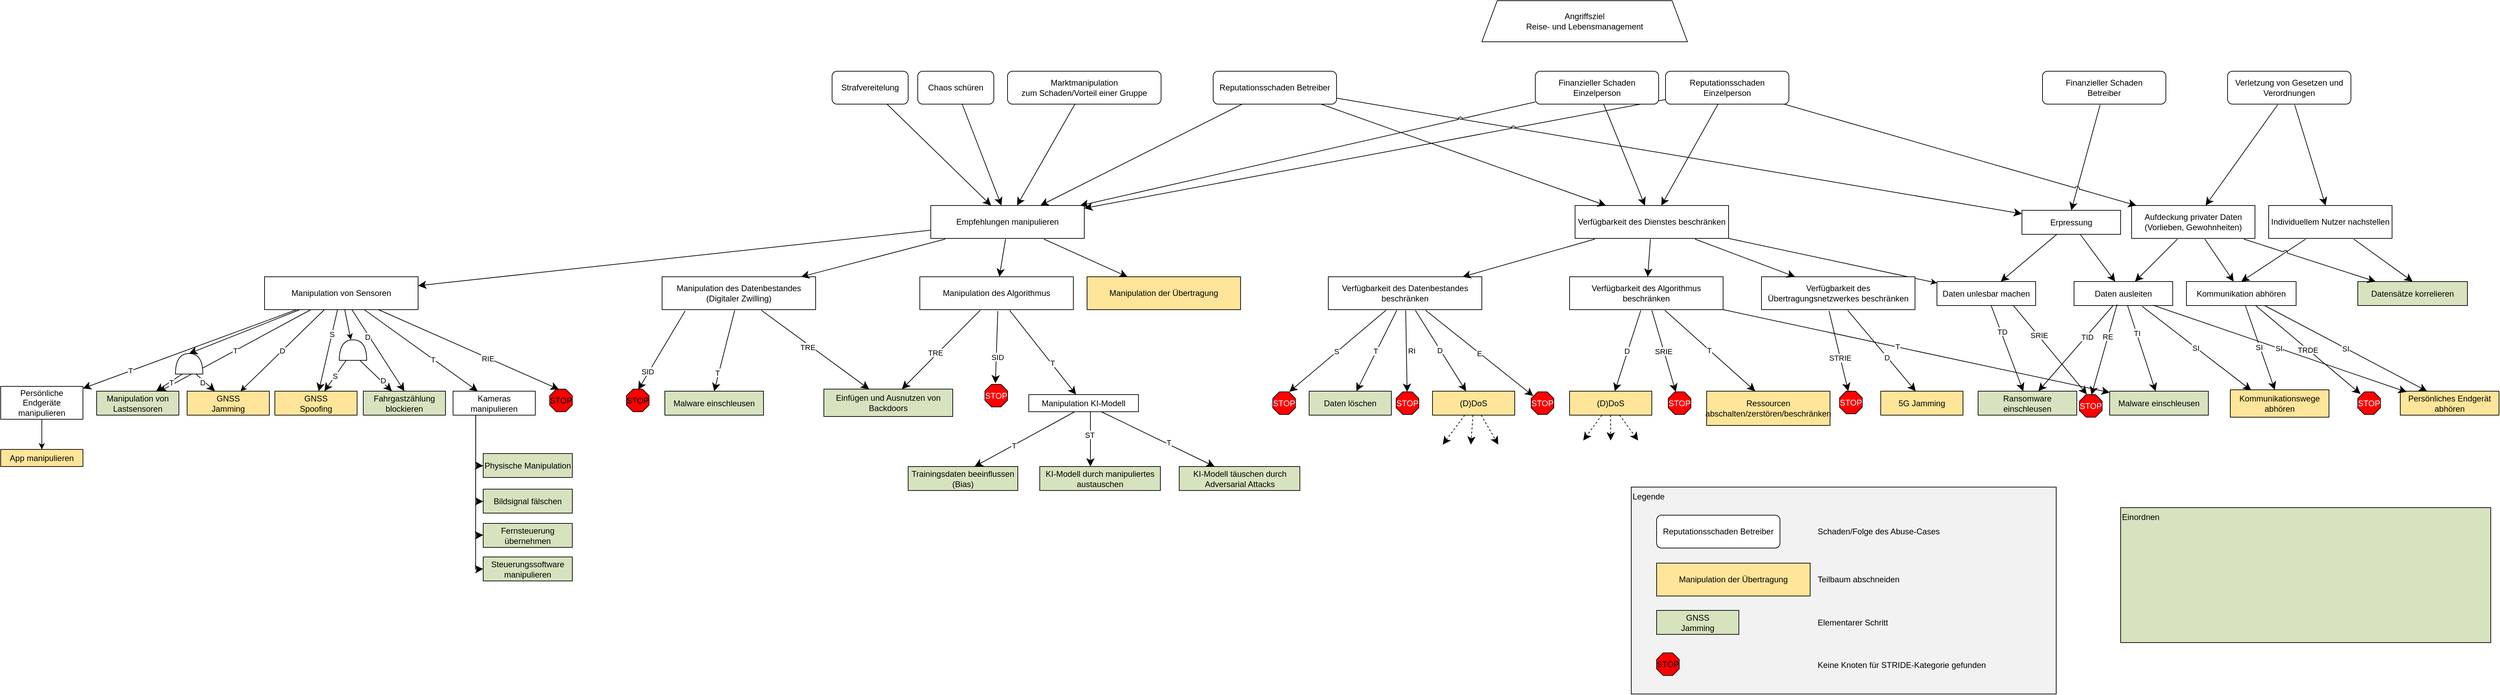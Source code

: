 <mxfile compressed="false" version="15.7.3" type="device">
  <diagram name="Zeichenblatt-1" id="Zeichenblatt-1">
    <mxGraphModel dx="1102" dy="875" grid="1" gridSize="10" guides="1" tooltips="1" connect="1" arrows="1" fold="1" page="1" pageScale="1" pageWidth="850" pageHeight="1100" math="0" shadow="0">
      <root>
        <mxCell id="0" />
        <mxCell id="1" value="Verbinder" parent="0" />
        <mxCell id="2" value="Einordnen" style="verticalAlign=top;align=left;fillColor=#d7e3bf;gradientColor=none;labelBackgroundColor=none;rounded=0;whiteSpace=wrap;" parent="1" vertex="1">
          <mxGeometry x="3140" y="780" width="540" height="197" as="geometry" />
        </mxCell>
        <mxCell id="4" value="Empfehlungen manipulieren" style="verticalAlign=middle;align=center;fillColor=#FFFFFF;gradientColor=none;labelBackgroundColor=none;rounded=0;whiteSpace=wrap;" parent="1" vertex="1">
          <mxGeometry x="1404" y="339" width="224" height="48" as="geometry" />
        </mxCell>
        <mxCell id="5" value="Aufdeckung privater Daten&#xa;(Vorlieben, Gewohnheiten)" style="verticalAlign=middle;align=center;fillColor=#FFFFFF;gradientColor=none;labelBackgroundColor=none;rounded=0;whiteSpace=wrap;" parent="1" vertex="1">
          <mxGeometry x="3156" y="339" width="180" height="48" as="geometry" />
        </mxCell>
        <mxCell id="7" value="Reputationsschaden Einzelperson" style="verticalAlign=middle;align=center;fillColor=#FFFFFF;gradientColor=none;labelBackgroundColor=none;rounded=1;whiteSpace=wrap;" parent="1" vertex="1">
          <mxGeometry x="2476" y="143" width="180" height="48" as="geometry" />
        </mxCell>
        <mxCell id="qvmEMtH3Tldis6OgkI8p-155" value="T" style="edgeStyle=none;rounded=0;orthogonalLoop=1;jettySize=auto;" parent="1" source="8" target="12" edge="1">
          <mxGeometry relative="1" as="geometry" />
        </mxCell>
        <mxCell id="qvmEMtH3Tldis6OgkI8p-156" value="D" style="edgeStyle=none;rounded=0;orthogonalLoop=1;jettySize=auto;" parent="1" source="8" target="11" edge="1">
          <mxGeometry relative="1" as="geometry" />
        </mxCell>
        <mxCell id="qvmEMtH3Tldis6OgkI8p-158" style="edgeStyle=none;rounded=0;orthogonalLoop=1;jettySize=auto;" parent="1" source="8" target="H8-0O90GaupJun0dLJcG-154" edge="1">
          <mxGeometry relative="1" as="geometry" />
        </mxCell>
        <mxCell id="8" value="Manipulation von Sensoren" style="verticalAlign=middle;align=center;fillColor=#FFFFFF;gradientColor=none;labelBackgroundColor=none;rounded=0;whiteSpace=wrap;" parent="1" vertex="1">
          <mxGeometry x="432" y="443" width="224" height="48" as="geometry" />
        </mxCell>
        <mxCell id="9" value="Kameras manipulieren" style="verticalAlign=middle;align=center;fillColor=#FFFFFF;gradientColor=none;labelBackgroundColor=none;rounded=0;whiteSpace=wrap;" parent="1" vertex="1">
          <mxGeometry x="707" y="610" width="120" height="35" as="geometry" />
        </mxCell>
        <mxCell id="qvmEMtH3Tldis6OgkI8p-154" style="edgeStyle=none;rounded=0;orthogonalLoop=1;jettySize=auto;" parent="1" source="10" target="14" edge="1">
          <mxGeometry relative="1" as="geometry" />
        </mxCell>
        <mxCell id="10" value="Persönliche Endgeräte manipulieren" style="verticalAlign=middle;align=center;fillColor=#FFFFFF;gradientColor=none;labelBackgroundColor=none;rounded=0;whiteSpace=wrap;" parent="1" vertex="1">
          <mxGeometry x="47" y="603" width="120" height="48" as="geometry" />
        </mxCell>
        <mxCell id="11" value="GNSS&#xa;Jamming" style="verticalAlign=middle;align=center;fillColor=#fee599;gradientColor=none;labelBackgroundColor=none;rounded=0;whiteSpace=wrap;" parent="1" vertex="1">
          <mxGeometry x="319" y="610" width="120" height="35" as="geometry" />
        </mxCell>
        <mxCell id="12" value="Manipulation von Lastsensoren" style="verticalAlign=middle;align=center;fillColor=#d7e3bf;gradientColor=none;labelBackgroundColor=none;rounded=0;whiteSpace=wrap;" parent="1" vertex="1">
          <mxGeometry x="187" y="610" width="120" height="35" as="geometry" />
        </mxCell>
        <mxCell id="13" value="Fahrgastzählung blockieren" style="verticalAlign=middle;align=center;fillColor=#d7e3bf;gradientColor=none;labelBackgroundColor=none;rounded=0;whiteSpace=wrap;" parent="1" vertex="1">
          <mxGeometry x="576" y="610" width="120" height="35" as="geometry" />
        </mxCell>
        <mxCell id="14" value="App manipulieren" style="verticalAlign=middle;align=center;fillColor=#fee599;gradientColor=none;labelBackgroundColor=none;rounded=0;whiteSpace=wrap;" parent="1" vertex="1">
          <mxGeometry x="47" y="695" width="120" height="25" as="geometry" />
        </mxCell>
        <mxCell id="15" value="Manipulation des Datenbestandes&#xa;(Digitaler Zwilling)" style="verticalAlign=middle;align=center;fillColor=#FFFFFF;gradientColor=none;labelBackgroundColor=none;rounded=0;whiteSpace=wrap;" parent="1" vertex="1">
          <mxGeometry x="1012" y="443" width="224" height="48" as="geometry" />
        </mxCell>
        <mxCell id="16" value="Manipulation KI-Modell" style="verticalAlign=middle;align=center;fillColor=#FFFFFF;gradientColor=none;labelBackgroundColor=none;rounded=0;whiteSpace=wrap;" parent="1" vertex="1">
          <mxGeometry x="1547" y="615" width="160" height="25" as="geometry" />
        </mxCell>
        <mxCell id="17" value="Manipulation der Übertragung" style="verticalAlign=middle;align=center;fillColor=#fee599;gradientColor=none;labelBackgroundColor=none;rounded=0;whiteSpace=wrap;" parent="1" vertex="1">
          <mxGeometry x="1632" y="443" width="224" height="48" as="geometry" />
        </mxCell>
        <mxCell id="18" value="Manipulation des Algorithmus" style="verticalAlign=middle;align=center;fillColor=#FFFFFF;gradientColor=none;labelBackgroundColor=none;rounded=0;whiteSpace=wrap;" parent="1" vertex="1">
          <mxGeometry x="1388" y="443" width="224" height="48" as="geometry" />
        </mxCell>
        <mxCell id="19" value="GNSS&#xa;Spoofing" style="verticalAlign=middle;align=center;fillColor=#fee599;gradientColor=none;labelBackgroundColor=none;rounded=0;whiteSpace=wrap;" parent="1" vertex="1">
          <mxGeometry x="447" y="610" width="120" height="35" as="geometry" />
        </mxCell>
        <mxCell id="20" value="Kommunikation abhören" style="verticalAlign=middle;align=center;fillColor=#FFFFFF;gradientColor=none;labelBackgroundColor=none;rounded=0;whiteSpace=wrap;" parent="1" vertex="1">
          <mxGeometry x="3236" y="450" width="160" height="35" as="geometry" />
        </mxCell>
        <mxCell id="21" value="Kommunikationswege abhören" style="verticalAlign=middle;align=center;fillColor=#fee599;gradientColor=none;labelBackgroundColor=none;rounded=0;whiteSpace=wrap;" parent="1" vertex="1">
          <mxGeometry x="3300" y="608" width="144" height="40" as="geometry" />
        </mxCell>
        <mxCell id="22" value="Persönliches Endgerät abhören" style="verticalAlign=middle;align=center;fillColor=#fee599;gradientColor=none;labelBackgroundColor=none;rounded=0;whiteSpace=wrap;" parent="1" vertex="1">
          <mxGeometry x="3548" y="610" width="144" height="35" as="geometry" />
        </mxCell>
        <mxCell id="qvmEMtH3Tldis6OgkI8p-153" style="edgeStyle=none;rounded=0;orthogonalLoop=1;jettySize=auto;" parent="1" source="23" target="42" edge="1">
          <mxGeometry relative="1" as="geometry" />
        </mxCell>
        <mxCell id="23" value="Verfügbarkeit des Dienstes beschränken" style="verticalAlign=middle;align=center;fillColor=#FFFFFF;gradientColor=none;labelBackgroundColor=none;rounded=0;whiteSpace=wrap;" parent="1" vertex="1">
          <mxGeometry x="2344" y="339" width="224" height="48" as="geometry" />
        </mxCell>
        <mxCell id="24" value="Verfügbarkeit des Datenbestandes beschränken" style="verticalAlign=middle;align=center;fillColor=#FFFFFF;gradientColor=none;labelBackgroundColor=none;rounded=0;whiteSpace=wrap;" parent="1" vertex="1">
          <mxGeometry x="1984" y="443" width="224" height="48" as="geometry" />
        </mxCell>
        <mxCell id="25" value="Verfügbarkeit des Algorithmus beschränken" style="verticalAlign=middle;align=center;fillColor=#FFFFFF;gradientColor=none;labelBackgroundColor=none;rounded=0;whiteSpace=wrap;" parent="1" vertex="1">
          <mxGeometry x="2336" y="443" width="224" height="48" as="geometry" />
        </mxCell>
        <mxCell id="26" value="Verfügbarkeit des Übertragungsnetzwerkes beschränken" style="verticalAlign=middle;align=center;fillColor=#FFFFFF;gradientColor=none;labelBackgroundColor=none;rounded=0;whiteSpace=wrap;" parent="1" vertex="1">
          <mxGeometry x="2616" y="443" width="224" height="48" as="geometry" />
        </mxCell>
        <mxCell id="27" value="Daten löschen" style="verticalAlign=middle;align=center;fillColor=#d7e3bf;gradientColor=none;labelBackgroundColor=none;rounded=0;whiteSpace=wrap;" parent="1" vertex="1">
          <mxGeometry x="1956" y="610" width="120" height="35" as="geometry" />
        </mxCell>
        <mxCell id="28" value="(D)DoS" style="verticalAlign=middle;align=center;fillColor=#fee599;gradientColor=none;labelBackgroundColor=none;rounded=0;whiteSpace=wrap;" parent="1" vertex="1">
          <mxGeometry x="2136" y="610" width="120" height="35" as="geometry" />
        </mxCell>
        <mxCell id="29" value="Datensätze korrelieren" style="verticalAlign=middle;align=center;fillColor=#d7e3bf;gradientColor=none;labelBackgroundColor=none;rounded=0;whiteSpace=wrap;" parent="1" vertex="1">
          <mxGeometry x="3486" y="450" width="160" height="35" as="geometry" />
        </mxCell>
        <mxCell id="30" value="Physische Manipulation" style="verticalAlign=middle;align=center;fillColor=#d7e3bf;gradientColor=none;labelBackgroundColor=none;rounded=0;whiteSpace=wrap;" parent="1" vertex="1">
          <mxGeometry x="751" y="701" width="130" height="35" as="geometry" />
        </mxCell>
        <mxCell id="31" value="Fernsteuerung übernehmen" style="verticalAlign=middle;align=center;fillColor=#d7e3bf;gradientColor=none;labelBackgroundColor=none;rounded=0;whiteSpace=wrap;" parent="1" vertex="1">
          <mxGeometry x="751" y="803" width="130" height="35" as="geometry" />
        </mxCell>
        <mxCell id="32" value="Bildsignal fälschen" style="verticalAlign=middle;align=center;fillColor=#d7e3bf;gradientColor=none;labelBackgroundColor=none;rounded=0;whiteSpace=wrap;" parent="1" vertex="1">
          <mxGeometry x="751" y="753" width="130" height="35" as="geometry" />
        </mxCell>
        <mxCell id="33" value="Steuerungssoftware manipulieren" style="verticalAlign=middle;align=center;fillColor=#d7e3bf;gradientColor=none;labelBackgroundColor=none;rounded=0;whiteSpace=wrap;" parent="1" vertex="1">
          <mxGeometry x="751" y="852" width="130" height="35" as="geometry" />
        </mxCell>
        <mxCell id="34" value="5G Jamming" style="verticalAlign=middle;align=center;fillColor=#fee599;gradientColor=none;labelBackgroundColor=none;rounded=0;whiteSpace=wrap;" parent="1" vertex="1">
          <mxGeometry x="2790" y="610" width="120" height="35" as="geometry" />
        </mxCell>
        <mxCell id="41" value="Ransomware einschleusen" style="verticalAlign=middle;align=center;fillColor=#d7e3bf;gradientColor=none;labelBackgroundColor=none;rounded=0;whiteSpace=wrap;" parent="1" vertex="1">
          <mxGeometry x="2932" y="610" width="144" height="35" as="geometry" />
        </mxCell>
        <mxCell id="42" value="Daten unlesbar machen" style="verticalAlign=middle;align=center;fillColor=#FFFFFF;gradientColor=none;labelBackgroundColor=none;rounded=0;whiteSpace=wrap;" parent="1" vertex="1">
          <mxGeometry x="2872" y="450" width="144" height="35" as="geometry" />
        </mxCell>
        <mxCell id="43" value="Daten ausleiten" style="verticalAlign=middle;align=center;fillColor=#FFFFFF;gradientColor=none;labelBackgroundColor=none;rounded=0;whiteSpace=wrap;" parent="1" vertex="1">
          <mxGeometry x="3072" y="450" width="144" height="35" as="geometry" />
        </mxCell>
        <object label="Verletzung von Gesetzen und Verordnungen" id="44">
          <ag_attributes />
          <ag_computed_attributes />
          <mxCell style="verticalAlign=middle;align=center;fillColor=#FFFFFF;gradientColor=none;labelBackgroundColor=none;rounded=1;whiteSpace=wrap;" parent="1" vertex="1">
            <mxGeometry x="3296" y="143" width="180" height="48" as="geometry" />
          </mxCell>
        </object>
        <mxCell id="45" value="Individuellem Nutzer nachstellen" style="verticalAlign=middle;align=center;fillColor=#FFFFFF;gradientColor=none;labelBackgroundColor=none;rounded=0;whiteSpace=wrap;" parent="1" vertex="1">
          <mxGeometry x="3356" y="339" width="180" height="48" as="geometry" />
        </mxCell>
        <mxCell id="46" value="Erpressung" style="verticalAlign=middle;align=center;fillColor=#FFFFFF;gradientColor=none;labelBackgroundColor=none;rounded=0;whiteSpace=wrap;" parent="1" vertex="1">
          <mxGeometry x="2996" y="346" width="144" height="35" as="geometry" />
        </mxCell>
        <mxCell id="47" value="Finanzieller Schaden&#xa;Betreiber" style="verticalAlign=middle;align=center;fillColor=#FFFFFF;gradientColor=none;labelBackgroundColor=none;rounded=1;whiteSpace=wrap;" parent="1" vertex="1">
          <mxGeometry x="3026" y="143" width="180" height="48" as="geometry" />
        </mxCell>
        <mxCell id="48" value="STOP" style="verticalAlign=middle;align=center;fillColor=#ff0000;gradientColor=none;shape=stencil(jZLBDoIwDIafpldSugPhjPgeJAy3ODcypuLbu9kYEBPY7W/7dfnbDkQzqW6UQDgF767yqfugQJyASFslvQ5RgWhBNIPz8uLd3fYcj10ik7q5R3ph5r4Ki6pMXYQvzuAnOjNstF3BVBdU58L4Ay6tGfBiKtNGiTtG/kfcxb/FTDNb/GDQg31HsVxq0Mbwodf17WVjin+FaN8=);strokeColor=#000000;labelBackgroundColor=none;rounded=0;whiteSpace=wrap;fontColor=#FFFFFF;" parent="1" vertex="1">
          <mxGeometry x="2083" y="611" width="33" height="33" as="geometry" />
        </mxCell>
        <mxCell id="49" value="STOP" style="verticalAlign=middle;align=center;fillColor=#ff0000;gradientColor=none;shape=stencil(jZLBDoIwDIafpldSugPhjPgeJAy3ODcypuLbu9kYEBPY7W/7dfnbDkQzqW6UQDgF767yqfugQJyASFslvQ5RgWhBNIPz8uLd3fYcj10ik7q5R3ph5r4Ki6pMXYQvzuAnOjNstF3BVBdU58L4Ay6tGfBiKtNGiTtG/kfcxb/FTDNb/GDQg31HsVxq0Mbwodf17WVjin+FaN8=);strokeColor=#000000;labelBackgroundColor=none;rounded=0;whiteSpace=wrap;fontColor=#FFFFFF;" parent="1" vertex="1">
          <mxGeometry x="2480" y="611" width="33" height="33" as="geometry" />
        </mxCell>
        <mxCell id="50" value="STOP" style="verticalAlign=middle;align=center;fillColor=#ff0000;gradientColor=none;shape=stencil(jZLBDoIwDIafpldSugPhjPgeJAy3ODcypuLbu9kYEBPY7W/7dfnbDkQzqW6UQDgF767yqfugQJyASFslvQ5RgWhBNIPz8uLd3fYcj10ik7q5R3ph5r4Ki6pMXYQvzuAnOjNstF3BVBdU58L4Ay6tGfBiKtNGiTtG/kfcxb/FTDNb/GDQg31HsVxq0Mbwodf17WVjin+FaN8=);strokeColor=#000000;labelBackgroundColor=none;rounded=0;whiteSpace=wrap;fontColor=#FFFFFF;" parent="1" vertex="1">
          <mxGeometry x="1903" y="611" width="33" height="33" as="geometry" />
        </mxCell>
        <mxCell id="51" value="STOP" style="verticalAlign=middle;align=center;fillColor=#ff0000;gradientColor=none;shape=stencil(jZLBDoIwDIafpldSugPhjPgeJAy3ODcypuLbu9kYEBPY7W/7dfnbDkQzqW6UQDgF767yqfugQJyASFslvQ5RgWhBNIPz8uLd3fYcj10ik7q5R3ph5r4Ki6pMXYQvzuAnOjNstF3BVBdU58L4Ay6tGfBiKtNGiTtG/kfcxb/FTDNb/GDQg31HsVxq0Mbwodf17WVjin+FaN8=);strokeColor=#000000;labelBackgroundColor=none;rounded=0;whiteSpace=wrap;fontColor=#FFFFFF;" parent="1" vertex="1">
          <mxGeometry x="2280" y="611" width="33" height="33" as="geometry" />
        </mxCell>
        <mxCell id="52" value="(D)DoS" style="verticalAlign=middle;align=center;fillColor=#fee599;gradientColor=none;labelBackgroundColor=none;rounded=0;whiteSpace=wrap;" parent="1" vertex="1">
          <mxGeometry x="2336" y="610" width="120" height="35" as="geometry" />
        </mxCell>
        <mxCell id="53" value="Reputationsschaden Betreiber" style="verticalAlign=middle;align=center;fillColor=#FFFFFF;gradientColor=none;labelBackgroundColor=none;rounded=1;whiteSpace=wrap;" parent="1" vertex="1">
          <mxGeometry x="1816" y="143" width="180" height="48" as="geometry" />
        </mxCell>
        <object label="Marktmanipulation&#xa;zum Schaden/Vorteil einer Gruppe" id="54">
          <ag_attributes />
          <ag_computed_attributes />
          <mxCell style="verticalAlign=middle;align=center;fillColor=#FFFFFF;gradientColor=none;labelBackgroundColor=none;rounded=1;whiteSpace=wrap;" parent="1" vertex="1">
            <mxGeometry x="1516" y="143" width="224" height="48" as="geometry" />
          </mxCell>
        </object>
        <mxCell id="55" value="Chaos schüren" style="verticalAlign=middle;align=center;fillColor=#FFFFFF;gradientColor=none;labelBackgroundColor=none;rounded=1;whiteSpace=wrap;" parent="1" vertex="1">
          <mxGeometry x="1385" y="143" width="111" height="48" as="geometry" />
        </mxCell>
        <mxCell id="56" value="Strafvereitelung" style="verticalAlign=middle;align=center;fillColor=#FFFFFF;gradientColor=none;labelBackgroundColor=none;rounded=1;whiteSpace=wrap;" parent="1" vertex="1">
          <mxGeometry x="1260" y="143" width="111" height="48" as="geometry" />
        </mxCell>
        <mxCell id="57" value="Legende" style="verticalAlign=top;align=left;fillColor=#f2f2f2;gradientColor=none;labelBackgroundColor=none;rounded=0;whiteSpace=wrap;" parent="1" vertex="1">
          <mxGeometry x="2426" y="750" width="620" height="302" as="geometry" />
        </mxCell>
        <mxCell id="58" value="Manipulation der Übertragung" style="verticalAlign=middle;align=center;fillColor=#fee599;gradientColor=none;labelBackgroundColor=none;rounded=0;whiteSpace=wrap;" parent="1" vertex="1">
          <mxGeometry x="2463" y="861" width="224" height="48" as="geometry" />
        </mxCell>
        <mxCell id="59" value="Teilbaum abschneiden" style="verticalAlign=middle;align=left;fillColor=none;gradientColor=none;strokeColor=none;labelBackgroundColor=none;rounded=0;whiteSpace=wrap;" parent="1" vertex="1">
          <mxGeometry x="2696" y="867" width="180" height="36" as="geometry" />
        </mxCell>
        <mxCell id="60" value="STOP" style="verticalAlign=middle;align=center;fillColor=#ff0000;gradientColor=none;shape=stencil(jZLBDoIwDIafpldSugPhjPgeJAy3ODcypuLbu9kYEBPY7W/7dfnbDkQzqW6UQDgF767yqfugQJyASFslvQ5RgWhBNIPz8uLd3fYcj10ik7q5R3ph5r4Ki6pMXYQvzuAnOjNstF3BVBdU58L4Ay6tGfBiKtNGiTtG/kfcxb/FTDNb/GDQg31HsVxq0Mbwodf17WVjin+FaN8=);strokeColor=#000000;labelBackgroundColor=none;rounded=0;whiteSpace=wrap;" parent="1" vertex="1">
          <mxGeometry x="2463" y="992" width="33" height="33" as="geometry" />
        </mxCell>
        <mxCell id="61" value="Keine Knoten für STRIDE-Kategorie gefunden" style="verticalAlign=middle;align=left;fillColor=none;gradientColor=none;strokeColor=none;labelBackgroundColor=none;rounded=0;whiteSpace=wrap;" parent="1" vertex="1">
          <mxGeometry x="2696" y="992" width="342" height="36" as="geometry" />
        </mxCell>
        <mxCell id="62" value="Reputationsschaden Betreiber" style="verticalAlign=middle;align=center;fillColor=#FFFFFF;gradientColor=none;labelBackgroundColor=none;rounded=1;whiteSpace=wrap;" parent="1" vertex="1">
          <mxGeometry x="2463" y="791" width="180" height="48" as="geometry" />
        </mxCell>
        <mxCell id="63" value="Schaden/Folge des Abuse-Cases" style="verticalAlign=middle;align=left;fillColor=none;gradientColor=none;strokeColor=none;labelBackgroundColor=none;rounded=0;whiteSpace=wrap;" parent="1" vertex="1">
          <mxGeometry x="2696" y="797" width="260" height="36" as="geometry" />
        </mxCell>
        <mxCell id="64" value="GNSS&#xa;Jamming" style="verticalAlign=middle;align=center;fillColor=#d7e3bf;gradientColor=none;labelBackgroundColor=none;rounded=0;whiteSpace=wrap;" parent="1" vertex="1">
          <mxGeometry x="2463" y="930" width="120" height="35" as="geometry" />
        </mxCell>
        <mxCell id="65" value="Elementarer Schritt" style="verticalAlign=middle;align=left;fillColor=none;gradientColor=none;strokeColor=none;labelBackgroundColor=none;rounded=0;whiteSpace=wrap;" parent="1" vertex="1">
          <mxGeometry x="2696" y="930" width="180" height="36" as="geometry" />
        </mxCell>
        <mxCell id="66" value="Einfügen und Ausnutzen von Backdoors" style="verticalAlign=middle;align=center;fillColor=#d7e3bf;gradientColor=none;labelBackgroundColor=none;rounded=0;whiteSpace=wrap;" parent="1" vertex="1">
          <mxGeometry x="1248" y="607" width="188" height="40" as="geometry" />
        </mxCell>
        <mxCell id="67" value="Ressourcen abschalten/zerstören/beschränken" style="verticalAlign=middle;align=center;fillColor=#fee599;gradientColor=none;labelBackgroundColor=none;rounded=0;whiteSpace=wrap;" parent="1" vertex="1">
          <mxGeometry x="2536" y="610" width="180" height="50" as="geometry" />
        </mxCell>
        <mxCell id="68" style="fillColor=#FFFFFF;gradientColor=none;strokeColor=none;labelBackgroundColor=none;rounded=0;whiteSpace=wrap;" parent="1" vertex="1">
          <mxGeometry x="2137" y="688" width="16" height="16" as="geometry" />
        </mxCell>
        <mxCell id="69" style="fillColor=#FFFFFF;gradientColor=none;strokeColor=none;labelBackgroundColor=none;rounded=0;whiteSpace=wrap;" parent="1" vertex="1">
          <mxGeometry x="2183" y="688" width="16" height="16" as="geometry" />
        </mxCell>
        <mxCell id="70" style="fillColor=#FFFFFF;gradientColor=none;strokeColor=none;labelBackgroundColor=none;rounded=0;whiteSpace=wrap;" parent="1" vertex="1">
          <mxGeometry x="2229" y="688" width="16" height="16" as="geometry" />
        </mxCell>
        <mxCell id="72" style="fillColor=#FFFFFF;gradientColor=none;strokeColor=none;labelBackgroundColor=none;rounded=0;whiteSpace=wrap;" parent="1" vertex="1">
          <mxGeometry x="2342" y="682" width="16" height="16" as="geometry" />
        </mxCell>
        <mxCell id="73" style="fillColor=#FFFFFF;gradientColor=none;strokeColor=none;labelBackgroundColor=none;rounded=0;whiteSpace=wrap;" parent="1" vertex="1">
          <mxGeometry x="2388" y="682" width="16" height="16" as="geometry" />
        </mxCell>
        <mxCell id="74" style="fillColor=#FFFFFF;gradientColor=none;strokeColor=none;labelBackgroundColor=none;rounded=0;whiteSpace=wrap;" parent="1" vertex="1">
          <mxGeometry x="2434" y="682" width="16" height="16" as="geometry" />
        </mxCell>
        <mxCell id="75" value="STOP" style="verticalAlign=middle;align=center;fillColor=#ff0000;gradientColor=none;shape=stencil(jZLBDoIwDIafpldSugPhjPgeJAy3ODcypuLbu9kYEBPY7W/7dfnbDkQzqW6UQDgF767yqfugQJyASFslvQ5RgWhBNIPz8uLd3fYcj10ik7q5R3ph5r4Ki6pMXYQvzuAnOjNstF3BVBdU58L4Ay6tGfBiKtNGiTtG/kfcxb/FTDNb/GDQg31HsVxq0Mbwodf17WVjin+FaN8=);strokeColor=#000000;labelBackgroundColor=none;rounded=0;whiteSpace=wrap;fontColor=#FFFFFF;" parent="1" vertex="1">
          <mxGeometry x="3486" y="611" width="33" height="33" as="geometry" />
        </mxCell>
        <mxCell id="76" value="Malware einschleusen" style="verticalAlign=middle;align=center;fillColor=#d7e3bf;gradientColor=none;labelBackgroundColor=none;rounded=0;whiteSpace=wrap;" parent="1" vertex="1">
          <mxGeometry x="3124" y="610" width="144" height="35" as="geometry" />
        </mxCell>
        <mxCell id="77" value="Trainingsdaten beeinflussen (Bias)" style="verticalAlign=middle;align=center;fillColor=#d7e3bf;gradientColor=none;labelBackgroundColor=none;rounded=0;whiteSpace=wrap;" parent="1" vertex="1">
          <mxGeometry x="1371" y="720" width="160" height="35" as="geometry" />
        </mxCell>
        <mxCell id="78" value="KI-Modell durch manipuliertes austauschen" style="verticalAlign=middle;align=center;fillColor=#d7e3bf;gradientColor=none;labelBackgroundColor=none;rounded=0;whiteSpace=wrap;" parent="1" vertex="1">
          <mxGeometry x="1563" y="720" width="176" height="35" as="geometry" />
        </mxCell>
        <mxCell id="79" value="Malware einschleusen" style="verticalAlign=middle;align=center;fillColor=#d7e3bf;gradientColor=none;labelBackgroundColor=none;rounded=0;whiteSpace=wrap;" parent="1" vertex="1">
          <mxGeometry x="1016" y="610" width="144" height="35" as="geometry" />
        </mxCell>
        <mxCell id="80" value="" style="edgeStyle=none;startArrow=none;endArrow=classic;startSize=9;endSize=9;spacingTop=0;spacingBottom=0;spacingLeft=0;spacingRight=0;verticalAlign=middle;labelBackgroundColor=#ffffff;rounded=0;align=center;exitX=0.473;exitY=1.021;exitDx=0;exitDy=0;exitPerimeter=0;entryX=0.5;entryY=0;entryDx=0;entryDy=0;entryPerimeter=0;" parent="1" source="15" target="79" edge="1">
          <mxGeometry relative="1" as="geometry">
            <mxPoint x="-1" as="offset" />
            <Array as="points" />
          </mxGeometry>
        </mxCell>
        <mxCell id="eVtNR8atQoOk0DHgdyy4-167" value="T" style="edgeLabel;align=center;verticalAlign=middle;resizable=0;points=[];" parent="80" vertex="1" connectable="0">
          <mxGeometry x="0.547" y="-2" relative="1" as="geometry">
            <mxPoint as="offset" />
          </mxGeometry>
        </mxCell>
        <mxCell id="81" value="TRDE" style="edgeStyle=none;startArrow=none;endArrow=classic;startSize=9;endSize=9;spacingTop=0;spacingBottom=0;spacingLeft=0;spacingRight=0;verticalAlign=middle;labelBackgroundColor=#ffffff;rounded=0;align=center;exitX=0.631;exitY=1;exitDx=0;exitDy=0;exitPerimeter=0;" parent="1" source="20" edge="1">
          <mxGeometry relative="1" as="geometry">
            <mxPoint as="offset" />
            <Array as="points" />
            <mxPoint x="3490" y="614" as="targetPoint" />
          </mxGeometry>
        </mxCell>
        <mxCell id="82" value="S" style="edgeStyle=none;startArrow=none;endArrow=classic;startSize=9;endSize=9;spacingTop=0;spacingBottom=0;spacingLeft=0;spacingRight=0;verticalAlign=middle;labelBackgroundColor=#ffffff;rounded=0;align=center;exitX=0.375;exitY=1.021;exitDx=0;exitDy=0;exitPerimeter=0;entryX=0.727;entryY=0;entryDx=0;entryDy=0;entryPerimeter=0;" parent="1" source="24" target="50" edge="1">
          <mxGeometry relative="1" as="geometry">
            <mxPoint x="-1" as="offset" />
            <Array as="points" />
          </mxGeometry>
        </mxCell>
        <mxCell id="83" style="edgeStyle=none;startArrow=none;endArrow=classic;startSize=9;endSize=9;spacingTop=0;spacingBottom=0;spacingLeft=0;spacingRight=0;verticalAlign=middle;labelBackgroundColor=#ffffff;rounded=0;exitX=0.467;exitY=1.021;exitDx=0;exitDy=0;exitPerimeter=0;entryX=0.5;entryY=0;entryDx=0;entryDy=0;entryPerimeter=0;" parent="1" source="47" target="46" edge="1">
          <mxGeometry relative="1" as="geometry">
            <mxPoint y="-1" as="offset" />
            <Array as="points" />
          </mxGeometry>
        </mxCell>
        <mxCell id="84" style="edgeStyle=none;startArrow=none;endArrow=classic;startSize=9;endSize=9;spacingTop=0;spacingBottom=0;spacingLeft=0;spacingRight=0;verticalAlign=middle;labelBackgroundColor=#ffffff;rounded=0;exitX=0;exitY=0.75;exitDx=0;exitDy=0;exitPerimeter=0;" parent="1" source="H8-0O90GaupJun0dLJcG-154" target="13" edge="1">
          <mxGeometry relative="1" as="geometry">
            <mxPoint x="-1" y="-1" as="offset" />
            <Array as="points" />
            <mxPoint x="561" y="590" as="sourcePoint" />
          </mxGeometry>
        </mxCell>
        <mxCell id="eVtNR8atQoOk0DHgdyy4-160" value="D" style="edgeLabel;align=center;verticalAlign=middle;resizable=0;points=[];" parent="84" vertex="1" connectable="0">
          <mxGeometry x="0.365" y="3" relative="1" as="geometry">
            <mxPoint as="offset" />
          </mxGeometry>
        </mxCell>
        <mxCell id="85" value="S" style="edgeStyle=none;startArrow=none;endArrow=classic;startSize=9;endSize=9;spacingTop=0;spacingBottom=0;spacingLeft=0;spacingRight=0;verticalAlign=middle;labelBackgroundColor=#ffffff;rounded=0;exitX=0;exitY=0.25;exitDx=0;exitDy=0;exitPerimeter=0;" parent="1" source="H8-0O90GaupJun0dLJcG-154" target="19" edge="1">
          <mxGeometry relative="1" as="geometry">
            <mxPoint as="offset" />
            <Array as="points" />
            <mxPoint x="570" y="590" as="targetPoint" />
          </mxGeometry>
        </mxCell>
        <mxCell id="87" style="edgeStyle=none;startArrow=none;endArrow=classic;startSize=9;endSize=9;spacingTop=0;spacingBottom=0;spacingLeft=0;spacingRight=0;verticalAlign=middle;labelBackgroundColor=#ffffff;rounded=0;exitX=0;exitY=0.75;exitDx=0;exitDy=0;exitPerimeter=0;" parent="1" source="H8-0O90GaupJun0dLJcG-153" target="11" edge="1">
          <mxGeometry relative="1" as="geometry">
            <mxPoint x="-1" y="-1" as="offset" />
            <Array as="points" />
            <mxPoint x="370" y="590" as="sourcePoint" />
          </mxGeometry>
        </mxCell>
        <mxCell id="eVtNR8atQoOk0DHgdyy4-157" value="D" style="edgeLabel;align=center;verticalAlign=middle;resizable=0;points=[];" parent="87" vertex="1" connectable="0">
          <mxGeometry x="-0.207" y="-2" relative="1" as="geometry">
            <mxPoint as="offset" />
          </mxGeometry>
        </mxCell>
        <mxCell id="88" style="edgeStyle=none;startArrow=none;endArrow=classic;startSize=9;endSize=9;spacingTop=0;spacingBottom=0;spacingLeft=0;spacingRight=0;verticalAlign=middle;labelBackgroundColor=#ffffff;rounded=0;exitX=0;exitY=0.25;exitDx=0;exitDy=0;exitPerimeter=0;" parent="1" source="H8-0O90GaupJun0dLJcG-153" target="12" edge="1">
          <mxGeometry relative="1" as="geometry">
            <mxPoint x="-1" as="offset" />
            <Array as="points" />
            <mxPoint x="260" y="590" as="sourcePoint" />
          </mxGeometry>
        </mxCell>
        <mxCell id="eVtNR8atQoOk0DHgdyy4-162" value="T" style="edgeLabel;align=center;verticalAlign=middle;resizable=0;points=[];" parent="88" vertex="1" connectable="0">
          <mxGeometry x="-0.153" y="1" relative="1" as="geometry">
            <mxPoint as="offset" />
          </mxGeometry>
        </mxCell>
        <mxCell id="89" style="edgeStyle=none;startArrow=none;endArrow=classic;startSize=9;endSize=9;spacingTop=0;spacingBottom=0;spacingLeft=0;spacingRight=0;verticalAlign=middle;labelBackgroundColor=#ffffff;rounded=0;exitX=0.275;exitY=1;exitDx=0;exitDy=0;exitPerimeter=0;entryX=0;entryY=0.514;entryDx=0;entryDy=0;entryPerimeter=0;" parent="1" source="9" target="30" edge="1">
          <mxGeometry relative="1" as="geometry">
            <mxPoint x="4" as="offset" />
            <Array as="points">
              <mxPoint x="740" y="718.57" />
            </Array>
          </mxGeometry>
        </mxCell>
        <mxCell id="90" style="edgeStyle=none;startArrow=none;endArrow=classic;startSize=9;endSize=9;spacingTop=0;spacingBottom=0;spacingLeft=0;spacingRight=0;verticalAlign=middle;labelBackgroundColor=#ffffff;rounded=0;exitX=0.689;exitY=1.021;exitDx=0;exitDy=0;exitPerimeter=0;entryX=0.5;entryY=0;entryDx=0;entryDy=0;entryPerimeter=0;" parent="1" source="45" target="29" edge="1">
          <mxGeometry relative="1" as="geometry">
            <mxPoint as="offset" />
            <Array as="points" />
          </mxGeometry>
        </mxCell>
        <mxCell id="91" style="edgeStyle=none;startArrow=none;endArrow=classic;startSize=9;endSize=9;spacingTop=0;spacingBottom=0;spacingLeft=0;spacingRight=0;verticalAlign=middle;labelBackgroundColor=#ffffff;rounded=0;entryX=0.393;entryY=0;entryDx=0;entryDy=0;entryPerimeter=0;" parent="1" source="56" target="4" edge="1">
          <mxGeometry relative="1" as="geometry">
            <mxPoint x="-1" y="-1" as="offset" />
            <Array as="points" />
          </mxGeometry>
        </mxCell>
        <mxCell id="92" style="edgeStyle=none;startArrow=none;endArrow=classic;startSize=9;endSize=9;spacingTop=0;spacingBottom=0;spacingLeft=0;spacingRight=0;verticalAlign=middle;labelBackgroundColor=#ffffff;rounded=0;entryX=0.46;entryY=0;entryDx=0;entryDy=0;entryPerimeter=0;" parent="1" source="55" target="4" edge="1">
          <mxGeometry relative="1" as="geometry">
            <mxPoint as="offset" />
            <Array as="points" />
          </mxGeometry>
        </mxCell>
        <mxCell id="93" style="edgeStyle=none;startArrow=none;endArrow=classic;startSize=9;endSize=9;spacingTop=0;spacingBottom=0;spacingLeft=0;spacingRight=0;verticalAlign=middle;labelBackgroundColor=#ffffff;rounded=0;entryX=0.562;entryY=0;entryDx=0;entryDy=0;entryPerimeter=0;" parent="1" source="54" target="4" edge="1">
          <mxGeometry relative="1" as="geometry">
            <mxPoint x="-1" as="offset" />
            <Array as="points" />
          </mxGeometry>
        </mxCell>
        <mxCell id="94" style="edgeStyle=none;startArrow=none;endArrow=classic;startSize=9;endSize=9;spacingTop=0;spacingBottom=0;spacingLeft=0;spacingRight=0;verticalAlign=middle;labelBackgroundColor=#ffffff;rounded=0;exitX=0;exitY=0.75;exitDx=0;exitDy=0;exitPerimeter=0;entryX=1;entryY=0.271;entryDx=0;entryDy=0;entryPerimeter=0;" parent="1" source="4" target="8" edge="1">
          <mxGeometry relative="1" as="geometry">
            <mxPoint x="-1" as="offset" />
            <Array as="points" />
          </mxGeometry>
        </mxCell>
        <mxCell id="95" style="edgeStyle=none;startArrow=none;endArrow=classic;startSize=9;endSize=9;spacingTop=0;spacingBottom=0;spacingLeft=0;spacingRight=0;verticalAlign=middle;labelBackgroundColor=#ffffff;rounded=0;entryX=1;entryY=0.5;entryDx=0;entryDy=0;entryPerimeter=0;" parent="1" source="8" target="H8-0O90GaupJun0dLJcG-153" edge="1">
          <mxGeometry relative="1" as="geometry">
            <mxPoint x="-1" as="offset" />
            <Array as="points" />
            <mxPoint x="380" y="500" as="sourcePoint" />
          </mxGeometry>
        </mxCell>
        <mxCell id="96" style="edgeStyle=none;startArrow=none;endArrow=classic;startSize=9;endSize=9;spacingTop=0;spacingBottom=0;spacingLeft=0;spacingRight=0;verticalAlign=middle;labelBackgroundColor=#ffffff;rounded=0;exitX=0.3;exitY=1.021;exitDx=0;exitDy=0;exitPerimeter=0;entryX=0.5;entryY=0;entryDx=0;entryDy=0;entryPerimeter=0;" parent="1" source="45" target="20" edge="1">
          <mxGeometry relative="1" as="geometry">
            <mxPoint x="-1" as="offset" />
            <Array as="points" />
          </mxGeometry>
        </mxCell>
        <mxCell id="97" style="edgeStyle=none;startArrow=none;endArrow=classic;startSize=9;endSize=9;spacingTop=0;spacingBottom=0;spacingLeft=0;spacingRight=0;verticalAlign=middle;labelBackgroundColor=#ffffff;rounded=0;exitX=0.562;exitY=1;exitDx=0;exitDy=0;exitPerimeter=0;entryX=0.42;entryY=0;entryDx=0;entryDy=0;entryPerimeter=0;" parent="1" source="16" target="78" edge="1">
          <mxGeometry relative="1" as="geometry">
            <mxPoint x="-1" y="-1" as="offset" />
            <Array as="points" />
          </mxGeometry>
        </mxCell>
        <mxCell id="eVtNR8atQoOk0DHgdyy4-180" value="ST" style="edgeLabel;align=center;verticalAlign=middle;resizable=0;points=[];" parent="97" vertex="1" connectable="0">
          <mxGeometry x="-0.173" y="-1" relative="1" as="geometry">
            <mxPoint as="offset" />
          </mxGeometry>
        </mxCell>
        <mxCell id="98" style="edgeStyle=none;startArrow=none;endArrow=classic;startSize=9;endSize=9;spacingTop=0;spacingBottom=0;spacingLeft=0;spacingRight=0;verticalAlign=middle;labelBackgroundColor=#ffffff;rounded=0;exitX=0.419;exitY=1;exitDx=0;exitDy=0;exitPerimeter=0;entryX=0.606;entryY=0;entryDx=0;entryDy=0;entryPerimeter=0;" parent="1" source="16" target="77" edge="1">
          <mxGeometry relative="1" as="geometry">
            <mxPoint y="-1" as="offset" />
            <Array as="points" />
          </mxGeometry>
        </mxCell>
        <mxCell id="eVtNR8atQoOk0DHgdyy4-178" value="T" style="edgeLabel;align=center;verticalAlign=middle;resizable=0;points=[];" parent="98" vertex="1" connectable="0">
          <mxGeometry x="0.214" relative="1" as="geometry">
            <mxPoint as="offset" />
          </mxGeometry>
        </mxCell>
        <mxCell id="99" style="edgeStyle=none;startArrow=none;endArrow=classic;startSize=9;endSize=9;spacingTop=0;spacingBottom=0;spacingLeft=0;spacingRight=0;verticalAlign=middle;labelBackgroundColor=#ffffff;rounded=0;exitX=0.647;exitY=1.021;exitDx=0;exitDy=0;exitPerimeter=0;entryX=0.351;entryY=0;entryDx=0;entryDy=0;entryPerimeter=0;" parent="1" source="15" target="66" edge="1">
          <mxGeometry relative="1" as="geometry">
            <mxPoint as="offset" />
            <Array as="points" />
          </mxGeometry>
        </mxCell>
        <mxCell id="eVtNR8atQoOk0DHgdyy4-168" value="TRE" style="edgeLabel;align=center;verticalAlign=middle;resizable=0;points=[];" parent="99" vertex="1" connectable="0">
          <mxGeometry x="-0.115" y="-3" relative="1" as="geometry">
            <mxPoint as="offset" />
          </mxGeometry>
        </mxCell>
        <mxCell id="100" value="" style="edgeStyle=none;startArrow=none;endArrow=classic;startSize=9;endSize=9;spacingTop=0;spacingBottom=0;spacingLeft=0;spacingRight=0;verticalAlign=middle;labelBackgroundColor=#ffffff;rounded=0;align=center;exitX=1;exitY=1;exitDx=0;exitDy=0;exitPerimeter=0;entryX=0;entryY=0.057;entryDx=0;entryDy=0;entryPerimeter=0;jumpStyle=arc;" parent="1" source="25" target="76" edge="1">
          <mxGeometry relative="1" as="geometry">
            <mxPoint as="offset" />
            <Array as="points">
              <mxPoint x="2762.07" y="534.22" />
              <mxPoint x="2984" y="581.69" />
              <mxPoint x="3031.01" y="591.75" />
            </Array>
          </mxGeometry>
        </mxCell>
        <mxCell id="eVtNR8atQoOk0DHgdyy4-197" value="T" style="edgeLabel;align=center;verticalAlign=middle;resizable=0;points=[];" parent="100" vertex="1" connectable="0">
          <mxGeometry x="-0.098" y="1" relative="1" as="geometry">
            <mxPoint as="offset" />
          </mxGeometry>
        </mxCell>
        <mxCell id="101" value="" style="edgeStyle=none;startArrow=none;endArrow=classic;startSize=9;endSize=9;spacingTop=0;spacingBottom=0;spacingLeft=0;spacingRight=0;verticalAlign=middle;labelBackgroundColor=#ffffff;rounded=0;align=center;exitX=0.542;exitY=1;exitDx=0;exitDy=0;exitPerimeter=0;entryX=0.465;entryY=0;entryDx=0;entryDy=0;entryPerimeter=0;" parent="1" source="43" target="76" edge="1">
          <mxGeometry relative="1" as="geometry">
            <mxPoint x="-1" y="-1" as="offset" />
            <Array as="points" />
          </mxGeometry>
        </mxCell>
        <mxCell id="eVtNR8atQoOk0DHgdyy4-196" value="TI" style="edgeLabel;align=center;verticalAlign=middle;resizable=0;points=[];" parent="101" vertex="1" connectable="0">
          <mxGeometry x="-0.363" y="1" relative="1" as="geometry">
            <mxPoint as="offset" />
          </mxGeometry>
        </mxCell>
        <mxCell id="102" value="" style="edgeStyle=none;dashed=1;startArrow=none;endArrow=classic;startSize=9;endSize=9;spacingTop=0;spacingBottom=0;spacingLeft=0;spacingRight=0;verticalAlign=middle;labelBackgroundColor=#ffffff;rounded=0;align=center;exitX=0.608;exitY=1;exitDx=0;exitDy=0;exitPerimeter=0;entryX=0.125;entryY=0;entryDx=0;entryDy=0;entryPerimeter=0;" parent="1" source="52" target="74" edge="1">
          <mxGeometry relative="1" as="geometry">
            <mxPoint x="-1" y="-1" as="offset" />
            <Array as="points" />
          </mxGeometry>
        </mxCell>
        <mxCell id="103" value="" style="edgeStyle=none;dashed=1;startArrow=none;endArrow=classic;startSize=9;endSize=9;spacingTop=0;spacingBottom=0;spacingLeft=0;spacingRight=0;verticalAlign=middle;labelBackgroundColor=#ffffff;rounded=0;align=center;exitX=0.5;exitY=1;exitDx=0;exitDy=0;exitPerimeter=0;entryX=0.5;entryY=0;entryDx=0;entryDy=0;entryPerimeter=0;" parent="1" source="52" target="73" edge="1">
          <mxGeometry relative="1" as="geometry">
            <mxPoint x="-10" as="offset" />
            <Array as="points" />
          </mxGeometry>
        </mxCell>
        <mxCell id="104" value="" style="edgeStyle=none;dashed=1;startArrow=none;endArrow=classic;startSize=9;endSize=9;spacingTop=0;spacingBottom=0;spacingLeft=0;spacingRight=0;verticalAlign=middle;labelBackgroundColor=#ffffff;rounded=0;align=center;exitX=0.392;exitY=1;exitDx=0;exitDy=0;exitPerimeter=0;entryX=0.875;entryY=0;entryDx=0;entryDy=0;entryPerimeter=0;" parent="1" source="52" target="72" edge="1">
          <mxGeometry relative="1" as="geometry">
            <mxPoint y="-1" as="offset" />
            <Array as="points" />
          </mxGeometry>
        </mxCell>
        <mxCell id="105" value="" style="edgeStyle=none;dashed=1;startArrow=none;endArrow=classic;startSize=9;endSize=9;spacingTop=0;spacingBottom=0;spacingLeft=0;spacingRight=0;verticalAlign=middle;labelBackgroundColor=#ffffff;rounded=0;align=center;exitX=0.592;exitY=1;exitDx=0;exitDy=0;exitPerimeter=0;entryX=0.188;entryY=0;entryDx=0;entryDy=0;entryPerimeter=0;" parent="1" source="28" target="70" edge="1">
          <mxGeometry relative="1" as="geometry">
            <mxPoint x="-1" y="-1" as="offset" />
            <Array as="points" />
          </mxGeometry>
        </mxCell>
        <mxCell id="106" value="" style="edgeStyle=none;dashed=1;startArrow=none;endArrow=classic;startSize=9;endSize=9;spacingTop=0;spacingBottom=0;spacingLeft=0;spacingRight=0;verticalAlign=middle;labelBackgroundColor=#ffffff;rounded=0;align=center;exitX=0.492;exitY=1;exitDx=0;exitDy=0;exitPerimeter=0;entryX=0.562;entryY=0;entryDx=0;entryDy=0;entryPerimeter=0;" parent="1" source="28" target="69" edge="1">
          <mxGeometry relative="1" as="geometry">
            <mxPoint x="-9" as="offset" />
            <Array as="points" />
          </mxGeometry>
        </mxCell>
        <mxCell id="107" value="" style="edgeStyle=none;dashed=1;startArrow=none;endArrow=classic;startSize=9;endSize=9;spacingTop=0;spacingBottom=0;spacingLeft=0;spacingRight=0;verticalAlign=middle;labelBackgroundColor=#ffffff;rounded=0;align=center;exitX=0.392;exitY=1;exitDx=0;exitDy=0;exitPerimeter=0;entryX=0.875;entryY=0;entryDx=0;entryDy=0;entryPerimeter=0;" parent="1" source="28" target="68" edge="1">
          <mxGeometry relative="1" as="geometry">
            <mxPoint y="-1" as="offset" />
            <Array as="points" />
          </mxGeometry>
        </mxCell>
        <mxCell id="108" value="T" style="edgeStyle=none;startArrow=none;endArrow=classic;startSize=9;endSize=9;spacingTop=0;spacingBottom=0;spacingLeft=0;spacingRight=0;verticalAlign=middle;labelBackgroundColor=#ffffff;rounded=0;align=center;exitX=0.621;exitY=1.021;exitDx=0;exitDy=0;exitPerimeter=0;entryX=0.394;entryY=0;entryDx=0;entryDy=0;entryPerimeter=0;" parent="1" source="25" target="67" edge="1">
          <mxGeometry relative="1" as="geometry">
            <mxPoint x="-1" y="-1" as="offset" />
            <Array as="points" />
          </mxGeometry>
        </mxCell>
        <mxCell id="109" style="edgeStyle=none;startArrow=none;endArrow=classic;startSize=9;endSize=9;spacingTop=0;spacingBottom=0;spacingLeft=0;spacingRight=0;verticalAlign=middle;labelBackgroundColor=#ffffff;rounded=0;exitX=0.393;exitY=1.021;exitDx=0;exitDy=0;exitPerimeter=0;entryX=0.606;entryY=0;entryDx=0;entryDy=0;entryPerimeter=0;" parent="1" source="18" target="66" edge="1">
          <mxGeometry relative="1" as="geometry">
            <mxPoint x="-1" as="offset" />
            <Array as="points" />
          </mxGeometry>
        </mxCell>
        <mxCell id="eVtNR8atQoOk0DHgdyy4-169" value="TRE" style="edgeLabel;align=center;verticalAlign=middle;resizable=0;points=[];" parent="109" vertex="1" connectable="0">
          <mxGeometry x="0.103" y="-3" relative="1" as="geometry">
            <mxPoint as="offset" />
          </mxGeometry>
        </mxCell>
        <mxCell id="110" value="E" style="edgeStyle=none;startArrow=none;endArrow=classic;startSize=9;endSize=9;spacingTop=0;spacingBottom=0;spacingLeft=0;spacingRight=0;verticalAlign=middle;labelBackgroundColor=#ffffff;rounded=0;align=center;exitX=0.634;exitY=1.021;exitDx=0;exitDy=0;exitPerimeter=0;entryX=0.091;entryY=0.182;entryDx=0;entryDy=0;entryPerimeter=0;" parent="1" source="24" target="51" edge="1">
          <mxGeometry relative="1" as="geometry">
            <mxPoint as="offset" />
            <Array as="points" />
          </mxGeometry>
        </mxCell>
        <mxCell id="111" value="SRIE" style="edgeStyle=none;startArrow=none;endArrow=classic;startSize=9;endSize=9;spacingTop=0;spacingBottom=0;spacingLeft=0;spacingRight=0;verticalAlign=middle;labelBackgroundColor=#ffffff;rounded=0;align=center;exitX=0.536;exitY=1.021;exitDx=0;exitDy=0;exitPerimeter=0;entryX=0.333;entryY=0;entryDx=0;entryDy=0;entryPerimeter=0;" parent="1" source="25" target="49" edge="1">
          <mxGeometry relative="1" as="geometry">
            <mxPoint as="offset" />
            <Array as="points" />
          </mxGeometry>
        </mxCell>
        <mxCell id="112" value="RI" style="edgeStyle=none;startArrow=none;endArrow=classic;startSize=9;endSize=9;spacingTop=0;spacingBottom=0;spacingLeft=0;spacingRight=0;verticalAlign=middle;labelBackgroundColor=#ffffff;rounded=0;align=center;exitX=0.504;exitY=1.021;exitDx=0;exitDy=0;exitPerimeter=0;entryX=0.485;entryY=0;entryDx=0;entryDy=0;entryPerimeter=0;" parent="1" source="24" target="48" edge="1">
          <mxGeometry relative="1" as="geometry">
            <mxPoint x="8" y="-1" as="offset" />
            <Array as="points" />
          </mxGeometry>
        </mxCell>
        <mxCell id="113" style="edgeStyle=none;startArrow=none;endArrow=classic;startSize=9;endSize=9;spacingTop=0;spacingBottom=0;spacingLeft=0;spacingRight=0;verticalAlign=middle;labelBackgroundColor=#ffffff;rounded=0;entryX=0.039;entryY=0;entryDx=0;entryDy=0;entryPerimeter=0;jumpStyle=arc;" parent="1" source="7" target="5" edge="1">
          <mxGeometry relative="1" as="geometry">
            <mxPoint x="-1" y="-1" as="offset" />
            <Array as="points">
              <mxPoint x="3073.29" y="313.74" />
            </Array>
          </mxGeometry>
        </mxCell>
        <mxCell id="114" style="edgeStyle=none;startArrow=none;endArrow=classic;startSize=9;endSize=9;spacingTop=0;spacingBottom=0;spacingLeft=0;spacingRight=0;verticalAlign=middle;labelBackgroundColor=#ffffff;rounded=0;entryX=0;entryY=0.143;entryDx=0;entryDy=0;entryPerimeter=0;jumpStyle=arc;" parent="1" source="53" target="46" edge="1">
          <mxGeometry relative="1" as="geometry">
            <mxPoint x="-1" y="-1" as="offset" />
            <Array as="points">
              <mxPoint x="2172.83" y="212.33" />
              <mxPoint x="2249.44" y="225.25" />
              <mxPoint x="2407.48" y="251.91" />
              <mxPoint x="2505.66" y="268.47" />
            </Array>
          </mxGeometry>
        </mxCell>
        <mxCell id="115" style="edgeStyle=none;startArrow=none;endArrow=classic;startSize=9;endSize=9;spacingTop=0;spacingBottom=0;spacingLeft=0;spacingRight=0;verticalAlign=middle;labelBackgroundColor=#ffffff;rounded=0;exitX=0.59;exitY=1;exitDx=0;exitDy=0;exitPerimeter=0;entryX=0.417;entryY=0;entryDx=0;entryDy=0;entryPerimeter=0;" parent="1" source="46" target="43" edge="1">
          <mxGeometry relative="1" as="geometry">
            <mxPoint x="-1" y="-1" as="offset" />
            <Array as="points" />
          </mxGeometry>
        </mxCell>
        <mxCell id="116" style="edgeStyle=none;startArrow=none;endArrow=classic;startSize=9;endSize=9;spacingTop=0;spacingBottom=0;spacingLeft=0;spacingRight=0;verticalAlign=middle;labelBackgroundColor=#ffffff;rounded=0;exitX=0.354;exitY=1;exitDx=0;exitDy=0;exitPerimeter=0;entryX=0.646;entryY=0;entryDx=0;entryDy=0;entryPerimeter=0;" parent="1" source="46" target="42" edge="1">
          <mxGeometry relative="1" as="geometry">
            <mxPoint y="-1" as="offset" />
            <Array as="points" />
          </mxGeometry>
        </mxCell>
        <mxCell id="117" style="edgeStyle=none;startArrow=none;endArrow=classic;startSize=9;endSize=9;spacingTop=0;spacingBottom=0;spacingLeft=0;spacingRight=0;verticalAlign=middle;labelBackgroundColor=#ffffff;rounded=0;exitX=0.544;exitY=1.021;exitDx=0;exitDy=0;exitPerimeter=0;entryX=0.461;entryY=0;entryDx=0;entryDy=0;entryPerimeter=0;endFill=1;" parent="1" source="44" target="45" edge="1">
          <mxGeometry relative="1" as="geometry">
            <mxPoint as="offset" />
            <Array as="points" />
          </mxGeometry>
        </mxCell>
        <mxCell id="118" style="edgeStyle=none;startArrow=none;endArrow=classic;startSize=9;endSize=9;spacingTop=0;spacingBottom=0;spacingLeft=0;spacingRight=0;verticalAlign=middle;labelBackgroundColor=#ffffff;rounded=0;exitX=0.406;exitY=1.021;exitDx=0;exitDy=0;exitPerimeter=0;entryX=0.6;entryY=0;entryDx=0;entryDy=0;entryPerimeter=0;" parent="1" source="44" target="5" edge="1">
          <mxGeometry relative="1" as="geometry">
            <mxPoint y="-1" as="offset" />
            <Array as="points" />
          </mxGeometry>
        </mxCell>
        <mxCell id="120" value="" style="edgeStyle=none;startArrow=none;endArrow=classic;startSize=9;endSize=9;spacingTop=0;spacingBottom=0;spacingLeft=0;spacingRight=0;verticalAlign=middle;labelBackgroundColor=#ffffff;rounded=0;align=center;exitX=0.372;exitY=1.021;exitDx=0;exitDy=0;exitPerimeter=0;entryX=0.618;entryY=0;entryDx=0;entryDy=0;entryPerimeter=0;" parent="1" source="5" target="43" edge="1">
          <mxGeometry relative="1" as="geometry">
            <mxPoint y="-1" as="offset" />
            <Array as="points" />
          </mxGeometry>
        </mxCell>
        <mxCell id="121" value="" style="edgeStyle=none;startArrow=none;endArrow=classic;startSize=9;endSize=9;spacingTop=0;spacingBottom=0;spacingLeft=0;spacingRight=0;verticalAlign=middle;labelBackgroundColor=#ffffff;rounded=0;align=center;exitX=0.396;exitY=1;exitDx=0;exitDy=0;exitPerimeter=0;entryX=0.611;entryY=0;entryDx=0;entryDy=0;entryPerimeter=0;" parent="1" source="43" target="41" edge="1">
          <mxGeometry relative="1" as="geometry">
            <mxPoint x="-1" as="offset" />
            <Array as="points" />
          </mxGeometry>
        </mxCell>
        <mxCell id="eVtNR8atQoOk0DHgdyy4-195" value="TID" style="edgeLabel;align=center;verticalAlign=middle;resizable=0;points=[];" parent="121" vertex="1" connectable="0">
          <mxGeometry x="-0.281" y="2" relative="1" as="geometry">
            <mxPoint y="-1" as="offset" />
          </mxGeometry>
        </mxCell>
        <mxCell id="122" style="edgeStyle=none;startArrow=none;endArrow=classic;startSize=9;endSize=9;spacingTop=0;spacingBottom=0;spacingLeft=0;spacingRight=0;verticalAlign=middle;labelBackgroundColor=#ffffff;rounded=0;exitX=0.549;exitY=1;exitDx=0;exitDy=0;exitPerimeter=0;entryX=0.458;entryY=0;entryDx=0;entryDy=0;entryPerimeter=0;" parent="1" source="42" target="41" edge="1">
          <mxGeometry relative="1" as="geometry">
            <mxPoint x="-1" y="-1" as="offset" />
            <Array as="points" />
          </mxGeometry>
        </mxCell>
        <mxCell id="eVtNR8atQoOk0DHgdyy4-193" value="TD" style="edgeLabel;align=center;verticalAlign=middle;resizable=0;points=[];" parent="122" vertex="1" connectable="0">
          <mxGeometry x="-0.383" y="2" relative="1" as="geometry">
            <mxPoint as="offset" />
          </mxGeometry>
        </mxCell>
        <mxCell id="123" value="" style="edgeStyle=none;startArrow=none;endArrow=classic;startSize=9;endSize=9;spacingTop=0;spacingBottom=0;spacingLeft=0;spacingRight=0;verticalAlign=middle;labelBackgroundColor=#ffffff;rounded=0;align=center;exitX=0.562;exitY=1.021;exitDx=0;exitDy=0;exitPerimeter=0;entryX=0.425;entryY=0;entryDx=0;entryDy=0;entryPerimeter=0;" parent="1" source="26" target="34" edge="1">
          <mxGeometry relative="1" as="geometry">
            <mxPoint x="-1" y="-1" as="offset" />
            <Array as="points" />
          </mxGeometry>
        </mxCell>
        <mxCell id="eVtNR8atQoOk0DHgdyy4-187" value="D" style="edgeLabel;align=center;verticalAlign=middle;resizable=0;points=[];" parent="123" vertex="1" connectable="0">
          <mxGeometry x="0.158" relative="1" as="geometry">
            <mxPoint as="offset" />
          </mxGeometry>
        </mxCell>
        <mxCell id="124" style="edgeStyle=none;startArrow=none;endArrow=classic;startSize=9;endSize=9;spacingTop=0;spacingBottom=0;spacingLeft=0;spacingRight=0;verticalAlign=middle;labelBackgroundColor=#ffffff;rounded=0;exitX=0.276;exitY=0.999;exitDx=0;exitDy=0;exitPerimeter=0;entryX=0;entryY=0.5;entryDx=0;entryDy=0;" parent="1" source="9" target="33" edge="1">
          <mxGeometry relative="1" as="geometry">
            <mxPoint x="-5" as="offset" />
            <Array as="points">
              <mxPoint x="739.96" y="870" />
            </Array>
            <mxPoint x="690" y="660" as="targetPoint" />
          </mxGeometry>
        </mxCell>
        <mxCell id="125" style="edgeStyle=none;startArrow=none;endArrow=classic;startSize=9;endSize=9;spacingTop=0;spacingBottom=0;spacingLeft=0;spacingRight=0;verticalAlign=middle;labelBackgroundColor=#ffffff;rounded=0;exitX=0.275;exitY=1;exitDx=0;exitDy=0;exitPerimeter=0;entryX=0;entryY=0.514;entryDx=0;entryDy=0;entryPerimeter=0;" parent="1" source="9" target="32" edge="1">
          <mxGeometry relative="1" as="geometry">
            <mxPoint x="4" as="offset" />
            <Array as="points">
              <mxPoint x="740" y="770.91" />
            </Array>
          </mxGeometry>
        </mxCell>
        <mxCell id="126" style="edgeStyle=none;startArrow=none;endArrow=classic;startSize=9;endSize=9;spacingTop=0;spacingBottom=0;spacingLeft=0;spacingRight=0;verticalAlign=middle;labelBackgroundColor=#ffffff;rounded=0;exitX=0.275;exitY=1;exitDx=0;exitDy=0;exitPerimeter=0;entryX=0;entryY=0.486;entryDx=0;entryDy=0;entryPerimeter=0;" parent="1" source="9" target="31" edge="1">
          <mxGeometry relative="1" as="geometry">
            <mxPoint x="4" as="offset" />
            <Array as="points">
              <mxPoint x="740" y="820.43" />
            </Array>
          </mxGeometry>
        </mxCell>
        <mxCell id="127" style="edgeStyle=none;startArrow=none;endArrow=classic;startSize=9;endSize=9;spacingTop=0;spacingBottom=0;spacingLeft=0;spacingRight=0;verticalAlign=middle;labelBackgroundColor=#ffffff;rounded=0;exitX=0.911;exitY=1.021;exitDx=0;exitDy=0;exitPerimeter=0;entryX=0.163;entryY=0;entryDx=0;entryDy=0;entryPerimeter=0;jumpStyle=arc;" parent="1" source="5" target="29" edge="1">
          <mxGeometry relative="1" as="geometry">
            <mxPoint x="-1" y="-1" as="offset" />
            <Array as="points">
              <mxPoint x="3377.06" y="406.57" />
            </Array>
          </mxGeometry>
        </mxCell>
        <mxCell id="128" style="edgeStyle=none;startArrow=none;endArrow=classic;startSize=9;endSize=9;spacingTop=0;spacingBottom=0;spacingLeft=0;spacingRight=0;verticalAlign=middle;labelBackgroundColor=#ffffff;rounded=0;exitX=0.491;exitY=1.021;exitDx=0;exitDy=0;exitPerimeter=0;entryX=0.509;entryY=0;entryDx=0;entryDy=0;entryPerimeter=0;" parent="1" source="23" target="25" edge="1">
          <mxGeometry relative="1" as="geometry">
            <mxPoint x="-8" y="-1" as="offset" />
            <Array as="points" />
          </mxGeometry>
        </mxCell>
        <mxCell id="129" value="D" style="edgeStyle=none;startArrow=none;endArrow=classic;startSize=9;endSize=9;spacingTop=0;spacingBottom=0;spacingLeft=0;spacingRight=0;verticalAlign=middle;labelBackgroundColor=#ffffff;rounded=0;align=center;exitX=0.464;exitY=1.021;exitDx=0;exitDy=0;exitPerimeter=0;entryX=0.55;entryY=0;entryDx=0;entryDy=0;entryPerimeter=0;" parent="1" source="25" target="52" edge="1">
          <mxGeometry relative="1" as="geometry">
            <mxPoint x="-1" as="offset" />
            <Array as="points" />
          </mxGeometry>
        </mxCell>
        <mxCell id="130" value="T" style="edgeStyle=none;startArrow=none;endArrow=classic;startSize=9;endSize=9;spacingTop=0;spacingBottom=0;spacingLeft=0;spacingRight=0;verticalAlign=middle;labelBackgroundColor=#ffffff;rounded=0;align=center;exitX=0.446;exitY=1.021;exitDx=0;exitDy=0;exitPerimeter=0;entryX=0.575;entryY=0;entryDx=0;entryDy=0;entryPerimeter=0;" parent="1" source="24" target="27" edge="1">
          <mxGeometry relative="1" as="geometry">
            <mxPoint x="-1" as="offset" />
            <Array as="points" />
          </mxGeometry>
        </mxCell>
        <mxCell id="131" value="D" style="edgeStyle=none;startArrow=none;endArrow=classic;startSize=9;endSize=9;spacingTop=0;spacingBottom=0;spacingLeft=0;spacingRight=0;verticalAlign=middle;labelBackgroundColor=#ffffff;rounded=0;align=center;exitX=0.567;exitY=1.021;exitDx=0;exitDy=0;exitPerimeter=0;entryX=0.408;entryY=0;entryDx=0;entryDy=0;entryPerimeter=0;" parent="1" source="24" target="28" edge="1">
          <mxGeometry relative="1" as="geometry">
            <mxPoint x="-1" y="-1" as="offset" />
            <Array as="points" />
          </mxGeometry>
        </mxCell>
        <mxCell id="132" style="edgeStyle=none;startArrow=none;endArrow=classic;startSize=9;endSize=9;spacingTop=0;spacingBottom=0;spacingLeft=0;spacingRight=0;verticalAlign=middle;labelBackgroundColor=#ffffff;rounded=0;exitX=0.781;exitY=1.021;exitDx=0;exitDy=0;exitPerimeter=0;entryX=0.219;entryY=0;entryDx=0;entryDy=0;entryPerimeter=0;" parent="1" source="23" target="26" edge="1">
          <mxGeometry relative="1" as="geometry">
            <mxPoint as="offset" />
            <Array as="points" />
          </mxGeometry>
        </mxCell>
        <mxCell id="133" style="edgeStyle=none;startArrow=none;endArrow=classic;startSize=9;endSize=9;spacingTop=0;spacingBottom=0;spacingLeft=0;spacingRight=0;verticalAlign=middle;labelBackgroundColor=#ffffff;rounded=0;exitX=0.129;exitY=1.021;exitDx=0;exitDy=0;exitPerimeter=0;entryX=0.875;entryY=0;entryDx=0;entryDy=0;entryPerimeter=0;" parent="1" source="23" target="24" edge="1">
          <mxGeometry relative="1" as="geometry">
            <mxPoint x="-1" as="offset" />
            <Array as="points" />
          </mxGeometry>
        </mxCell>
        <mxCell id="134" style="edgeStyle=none;startArrow=none;endArrow=classic;startSize=9;endSize=9;spacingTop=0;spacingBottom=0;spacingLeft=0;spacingRight=0;verticalAlign=middle;labelBackgroundColor=#ffffff;rounded=0;entryX=0.3;entryY=0;entryDx=0;entryDy=0;entryPerimeter=0;" parent="1" source="8" target="9" edge="1">
          <mxGeometry relative="1" as="geometry">
            <mxPoint x="-1" y="-1" as="offset" />
            <Array as="points" />
          </mxGeometry>
        </mxCell>
        <mxCell id="eVtNR8atQoOk0DHgdyy4-161" value="T" style="edgeLabel;align=center;verticalAlign=middle;resizable=0;points=[];" parent="134" vertex="1" connectable="0">
          <mxGeometry x="0.213" relative="1" as="geometry">
            <mxPoint as="offset" />
          </mxGeometry>
        </mxCell>
        <mxCell id="135" style="edgeStyle=none;startArrow=none;endArrow=classic;startSize=9;endSize=9;spacingTop=0;spacingBottom=0;spacingLeft=0;spacingRight=0;verticalAlign=middle;labelBackgroundColor=#FFFFFF;rounded=0;entryX=1;entryY=0.062;entryDx=0;entryDy=0;entryPerimeter=0;" parent="1" source="8" target="10" edge="1">
          <mxGeometry relative="1" as="geometry">
            <mxPoint y="-1" as="offset" />
            <Array as="points" />
          </mxGeometry>
        </mxCell>
        <mxCell id="eVtNR8atQoOk0DHgdyy4-155" value="T" style="edgeLabel;align=center;verticalAlign=middle;resizable=0;points=[];" parent="135" vertex="1" connectable="0">
          <mxGeometry x="0.552" y="-1" relative="1" as="geometry">
            <mxPoint as="offset" />
          </mxGeometry>
        </mxCell>
        <mxCell id="138" style="edgeStyle=none;startArrow=none;endArrow=classic;startSize=9;endSize=9;spacingTop=0;spacingBottom=0;spacingLeft=0;spacingRight=0;verticalAlign=middle;labelBackgroundColor=#ffffff;rounded=0;entryX=0.5;entryY=0;entryDx=0;entryDy=0;" parent="1" source="8" target="13" edge="1">
          <mxGeometry relative="1" as="geometry">
            <mxPoint x="-1" y="-1" as="offset" />
            <Array as="points" />
            <mxPoint x="636" y="570" as="sourcePoint" />
          </mxGeometry>
        </mxCell>
        <mxCell id="eVtNR8atQoOk0DHgdyy4-159" value="D" style="edgeLabel;align=center;verticalAlign=middle;resizable=0;points=[];" parent="138" vertex="1" connectable="0">
          <mxGeometry x="-0.356" y="-2" relative="1" as="geometry">
            <mxPoint as="offset" />
          </mxGeometry>
        </mxCell>
        <mxCell id="140" style="edgeStyle=none;startArrow=none;endArrow=classic;startSize=9;endSize=9;spacingTop=0;spacingBottom=0;spacingLeft=0;spacingRight=0;verticalAlign=middle;labelBackgroundColor=#ffffff;rounded=0;exitX=0.487;exitY=1.021;exitDx=0;exitDy=0;exitPerimeter=0;entryX=0.518;entryY=0;entryDx=0;entryDy=0;entryPerimeter=0;" parent="1" source="4" target="18" edge="1">
          <mxGeometry relative="1" as="geometry">
            <mxPoint x="-6" as="offset" />
            <Array as="points" />
          </mxGeometry>
        </mxCell>
        <mxCell id="141" style="edgeStyle=none;startArrow=none;endArrow=classic;startSize=9;endSize=9;spacingTop=0;spacingBottom=0;spacingLeft=0;spacingRight=0;verticalAlign=middle;labelBackgroundColor=#ffffff;rounded=0;exitX=0.585;exitY=1.021;exitDx=0;exitDy=0;exitPerimeter=0;entryX=0.431;entryY=0;entryDx=0;entryDy=0;entryPerimeter=0;" parent="1" source="18" target="16" edge="1">
          <mxGeometry relative="1" as="geometry">
            <mxPoint as="offset" />
            <Array as="points" />
          </mxGeometry>
        </mxCell>
        <mxCell id="eVtNR8atQoOk0DHgdyy4-183" value="T" style="edgeLabel;align=center;verticalAlign=middle;resizable=0;points=[];" parent="141" vertex="1" connectable="0">
          <mxGeometry x="0.26" y="2" relative="1" as="geometry">
            <mxPoint as="offset" />
          </mxGeometry>
        </mxCell>
        <mxCell id="142" style="edgeStyle=none;startArrow=none;endArrow=classic;startSize=9;endSize=9;spacingTop=0;spacingBottom=0;spacingLeft=0;spacingRight=0;verticalAlign=middle;labelBackgroundColor=#ffffff;rounded=0;exitX=0.094;exitY=1.021;exitDx=0;exitDy=0;exitPerimeter=0;entryX=0.906;entryY=0;entryDx=0;entryDy=0;entryPerimeter=0;" parent="1" source="4" target="15" edge="1">
          <mxGeometry relative="1" as="geometry">
            <mxPoint y="-1" as="offset" />
            <Array as="points" />
          </mxGeometry>
        </mxCell>
        <mxCell id="143" style="edgeStyle=none;startArrow=none;endArrow=classic;startSize=9;endSize=9;spacingTop=0;spacingBottom=0;spacingLeft=0;spacingRight=0;verticalAlign=middle;labelBackgroundColor=#ffffff;rounded=0;exitX=0.737;exitY=1.021;exitDx=0;exitDy=0;exitPerimeter=0;entryX=0.263;entryY=0;entryDx=0;entryDy=0;entryPerimeter=0;" parent="1" source="4" target="17" edge="1">
          <mxGeometry relative="1" as="geometry">
            <mxPoint as="offset" />
            <Array as="points" />
          </mxGeometry>
        </mxCell>
        <mxCell id="144" style="edgeStyle=none;startArrow=none;endArrow=classic;startSize=9;endSize=9;spacingTop=0;spacingBottom=0;spacingLeft=0;spacingRight=0;verticalAlign=middle;labelBackgroundColor=#ffffff;rounded=0;" parent="1" source="8" target="19" edge="1">
          <mxGeometry relative="1" as="geometry">
            <mxPoint x="-1" as="offset" />
            <Array as="points" />
            <mxPoint x="470" y="590" as="sourcePoint" />
          </mxGeometry>
        </mxCell>
        <mxCell id="eVtNR8atQoOk0DHgdyy4-156" value="S" style="edgeLabel;align=center;verticalAlign=middle;resizable=0;points=[];" parent="144" vertex="1" connectable="0">
          <mxGeometry x="-0.414" relative="1" as="geometry">
            <mxPoint as="offset" />
          </mxGeometry>
        </mxCell>
        <mxCell id="145" style="edgeStyle=none;startArrow=none;endArrow=classic;startSize=9;endSize=9;spacingTop=0;spacingBottom=0;spacingLeft=0;spacingRight=0;verticalAlign=middle;labelBackgroundColor=#ffffff;rounded=0;entryX=0.714;entryY=0;entryDx=0;entryDy=0;entryPerimeter=0;" parent="1" source="53" target="4" edge="1">
          <mxGeometry relative="1" as="geometry">
            <mxPoint y="-1" as="offset" />
            <Array as="points" />
            <mxPoint x="1860" y="180" as="sourcePoint" />
          </mxGeometry>
        </mxCell>
        <mxCell id="146" style="edgeStyle=none;startArrow=none;endArrow=classic;startSize=9;endSize=9;spacingTop=0;spacingBottom=0;spacingLeft=0;spacingRight=0;verticalAlign=middle;labelBackgroundColor=#ffffff;rounded=0;exitX=0.594;exitY=1.021;exitDx=0;exitDy=0;exitPerimeter=0;entryX=0.431;entryY=0;entryDx=0;entryDy=0;entryPerimeter=0;" parent="1" source="5" target="20" edge="1">
          <mxGeometry relative="1" as="geometry">
            <mxPoint x="-1" y="-1" as="offset" />
            <Array as="points" />
          </mxGeometry>
        </mxCell>
        <mxCell id="147" value="SI" style="edgeStyle=none;startArrow=none;endArrow=classic;startSize=9;endSize=9;spacingTop=0;spacingBottom=0;spacingLeft=0;spacingRight=0;verticalAlign=middle;labelBackgroundColor=#ffffff;rounded=0;align=center;exitX=0.537;exitY=1;exitDx=0;exitDy=0;exitPerimeter=0;entryX=0.451;entryY=0;entryDx=0;entryDy=0;entryPerimeter=0;" parent="1" source="20" target="21" edge="1">
          <mxGeometry relative="1" as="geometry">
            <mxPoint x="-1" y="-1" as="offset" />
            <Array as="points" />
          </mxGeometry>
        </mxCell>
        <mxCell id="148" value="SI" style="edgeStyle=none;startArrow=none;endArrow=classic;startSize=9;endSize=9;spacingTop=0;spacingBottom=0;spacingLeft=0;spacingRight=0;verticalAlign=middle;labelBackgroundColor=#ffffff;rounded=0;align=center;exitX=0.713;exitY=1;exitDx=0;exitDy=0;exitPerimeter=0;entryX=0.271;entryY=0;entryDx=0;entryDy=0;entryPerimeter=0;" parent="1" source="20" target="22" edge="1">
          <mxGeometry relative="1" as="geometry">
            <mxPoint as="offset" />
            <Array as="points" />
          </mxGeometry>
        </mxCell>
        <mxCell id="149" style="edgeStyle=none;startArrow=none;endArrow=classic;startSize=9;endSize=9;spacingTop=0;spacingBottom=0;spacingLeft=0;spacingRight=0;verticalAlign=middle;labelBackgroundColor=#ffffff;rounded=0;entryX=0.973;entryY=0;entryDx=0;entryDy=0;entryPerimeter=0;jumpStyle=arc;" parent="1" source="6" target="4" edge="1">
          <mxGeometry relative="1" as="geometry">
            <mxPoint x="-1" as="offset" />
            <Array as="points">
              <mxPoint x="2092.94" y="232.6" />
            </Array>
          </mxGeometry>
        </mxCell>
        <mxCell id="150" style="edgeStyle=none;startArrow=none;endArrow=classic;startSize=9;endSize=9;spacingTop=0;spacingBottom=0;spacingLeft=0;spacingRight=0;verticalAlign=middle;labelBackgroundColor=#ffffff;rounded=0;entryX=1;entryY=0.083;entryDx=0;entryDy=0;entryPerimeter=0;jumpStyle=arc;" parent="1" source="7" target="4" edge="1">
          <mxGeometry relative="1" as="geometry">
            <mxPoint x="-1" as="offset" />
            <Array as="points">
              <mxPoint x="2392.76" y="200.28" />
              <mxPoint x="2136.19" y="248.18" />
            </Array>
          </mxGeometry>
        </mxCell>
        <mxCell id="151" style="edgeStyle=none;startArrow=none;endArrow=classic;startSize=9;endSize=9;spacingTop=0;spacingBottom=0;spacingLeft=0;spacingRight=0;verticalAlign=middle;labelBackgroundColor=#ffffff;rounded=0;entryX=0.201;entryY=0;entryDx=0;entryDy=0;entryPerimeter=0;" parent="1" source="53" target="23" edge="1">
          <mxGeometry relative="1" as="geometry">
            <mxPoint as="offset" />
            <Array as="points" />
          </mxGeometry>
        </mxCell>
        <mxCell id="152" style="edgeStyle=none;startArrow=none;endArrow=classic;startSize=9;endSize=9;spacingTop=0;spacingBottom=0;spacingLeft=0;spacingRight=0;verticalAlign=middle;labelBackgroundColor=#ffffff;rounded=0;entryX=0.562;entryY=0;entryDx=0;entryDy=0;entryPerimeter=0;" parent="1" source="7" target="23" edge="1">
          <mxGeometry relative="1" as="geometry">
            <mxPoint y="-1" as="offset" />
            <Array as="points" />
          </mxGeometry>
        </mxCell>
        <mxCell id="153" style="edgeStyle=none;startArrow=none;endArrow=classic;startSize=9;endSize=9;spacingTop=0;spacingBottom=0;spacingLeft=0;spacingRight=0;verticalAlign=middle;labelBackgroundColor=#ffffff;rounded=0;entryX=0.455;entryY=0;entryDx=0;entryDy=0;entryPerimeter=0;" parent="1" source="6" target="23" edge="1">
          <mxGeometry relative="1" as="geometry">
            <mxPoint x="-1" y="-1" as="offset" />
            <Array as="points" />
          </mxGeometry>
        </mxCell>
        <mxCell id="eVtNR8atQoOk0DHgdyy4-153" value="KI-Modell täuschen durch Adversarial Attacks" style="verticalAlign=middle;align=center;fillColor=#d7e3bf;gradientColor=none;labelBackgroundColor=none;rounded=0;whiteSpace=wrap;" parent="1" vertex="1">
          <mxGeometry x="1766.5" y="720" width="176" height="35" as="geometry" />
        </mxCell>
        <mxCell id="eVtNR8atQoOk0DHgdyy4-154" style="edgeStyle=none;startArrow=none;endArrow=classic;startSize=9;endSize=9;spacingTop=0;spacingBottom=0;spacingLeft=0;spacingRight=0;verticalAlign=middle;labelBackgroundColor=#ffffff;rounded=0;entryX=0.293;entryY=0;entryDx=0;entryDy=0;entryPerimeter=0;" parent="1" source="16" target="eVtNR8atQoOk0DHgdyy4-153" edge="1">
          <mxGeometry relative="1" as="geometry">
            <mxPoint x="-1" y="-1" as="offset" />
            <Array as="points" />
            <mxPoint x="1647" y="650" as="sourcePoint" />
            <mxPoint x="1712" y="734" as="targetPoint" />
          </mxGeometry>
        </mxCell>
        <mxCell id="eVtNR8atQoOk0DHgdyy4-179" value="T" style="edgeLabel;align=center;verticalAlign=middle;resizable=0;points=[];" parent="eVtNR8atQoOk0DHgdyy4-154" vertex="1" connectable="0">
          <mxGeometry x="0.179" y="3" relative="1" as="geometry">
            <mxPoint as="offset" />
          </mxGeometry>
        </mxCell>
        <mxCell id="eVtNR8atQoOk0DHgdyy4-163" value="STOP" style="verticalAlign=middle;align=center;fillColor=#ff0000;gradientColor=none;shape=stencil(jZLBDoIwDIafpldSugPhjPgeJAy3ODcypuLbu9kYEBPY7W/7dfnbDkQzqW6UQDgF767yqfugQJyASFslvQ5RgWhBNIPz8uLd3fYcj10ik7q5R3ph5r4Ki6pMXYQvzuAnOjNstF3BVBdU58L4Ay6tGfBiKtNGiTtG/kfcxb/FTDNb/GDQg31HsVxq0Mbwodf17WVjin+FaN8=);strokeColor=#000000;labelBackgroundColor=none;rounded=0;whiteSpace=wrap;" parent="1" vertex="1">
          <mxGeometry x="848" y="607" width="33" height="33" as="geometry" />
        </mxCell>
        <mxCell id="eVtNR8atQoOk0DHgdyy4-164" style="edgeStyle=none;startArrow=none;endArrow=classic;startSize=9;endSize=9;spacingTop=0;spacingBottom=0;spacingLeft=0;spacingRight=0;verticalAlign=middle;labelBackgroundColor=#ffffff;rounded=0;entryX=0.403;entryY=0.009;entryDx=0;entryDy=0;entryPerimeter=0;" parent="1" source="8" target="eVtNR8atQoOk0DHgdyy4-163" edge="1">
          <mxGeometry relative="1" as="geometry">
            <mxPoint x="-1" y="-1" as="offset" />
            <Array as="points" />
            <mxPoint x="588" y="502" as="sourcePoint" />
            <mxPoint x="753" y="620" as="targetPoint" />
          </mxGeometry>
        </mxCell>
        <mxCell id="eVtNR8atQoOk0DHgdyy4-165" value="RIE" style="edgeLabel;align=center;verticalAlign=middle;resizable=0;points=[];" parent="eVtNR8atQoOk0DHgdyy4-164" vertex="1" connectable="0">
          <mxGeometry x="0.213" relative="1" as="geometry">
            <mxPoint as="offset" />
          </mxGeometry>
        </mxCell>
        <mxCell id="eVtNR8atQoOk0DHgdyy4-170" value="STOP" style="verticalAlign=middle;align=center;fillColor=#ff0000;gradientColor=none;shape=stencil(jZLBDoIwDIafpldSugPhjPgeJAy3ODcypuLbu9kYEBPY7W/7dfnbDkQzqW6UQDgF767yqfugQJyASFslvQ5RgWhBNIPz8uLd3fYcj10ik7q5R3ph5r4Ki6pMXYQvzuAnOjNstF3BVBdU58L4Ay6tGfBiKtNGiTtG/kfcxb/FTDNb/GDQg31HsVxq0Mbwodf17WVjin+FaN8=);strokeColor=#000000;labelBackgroundColor=none;rounded=0;whiteSpace=wrap;" parent="1" vertex="1">
          <mxGeometry x="960" y="607" width="33" height="33" as="geometry" />
        </mxCell>
        <mxCell id="eVtNR8atQoOk0DHgdyy4-171" value="" style="edgeStyle=none;startArrow=none;endArrow=classic;startSize=9;endSize=9;spacingTop=0;spacingBottom=0;spacingLeft=0;spacingRight=0;verticalAlign=middle;labelBackgroundColor=#ffffff;rounded=0;align=center;exitX=0.15;exitY=1.038;exitDx=0;exitDy=0;exitPerimeter=0;entryX=0.52;entryY=0.025;entryDx=0;entryDy=0;entryPerimeter=0;" parent="1" source="15" target="eVtNR8atQoOk0DHgdyy4-170" edge="1">
          <mxGeometry relative="1" as="geometry">
            <mxPoint x="-1" as="offset" />
            <Array as="points" />
            <mxPoint x="1128.0" y="502" as="sourcePoint" />
            <mxPoint x="1098" y="620" as="targetPoint" />
          </mxGeometry>
        </mxCell>
        <mxCell id="eVtNR8atQoOk0DHgdyy4-172" value="SID" style="edgeLabel;align=center;verticalAlign=middle;resizable=0;points=[];" parent="eVtNR8atQoOk0DHgdyy4-171" vertex="1" connectable="0">
          <mxGeometry x="0.547" y="-2" relative="1" as="geometry">
            <mxPoint as="offset" />
          </mxGeometry>
        </mxCell>
        <mxCell id="eVtNR8atQoOk0DHgdyy4-184" value="STOP" style="verticalAlign=middle;align=center;fillColor=#ff0000;gradientColor=none;shape=stencil(jZLBDoIwDIafpldSugPhjPgeJAy3ODcypuLbu9kYEBPY7W/7dfnbDkQzqW6UQDgF767yqfugQJyASFslvQ5RgWhBNIPz8uLd3fYcj10ik7q5R3ph5r4Ki6pMXYQvzuAnOjNstF3BVBdU58L4Ay6tGfBiKtNGiTtG/kfcxb/FTDNb/GDQg31HsVxq0Mbwodf17WVjin+FaN8=);strokeColor=#000000;labelBackgroundColor=none;rounded=0;whiteSpace=wrap;fontColor=#FFFFFF;" parent="1" vertex="1">
          <mxGeometry x="1483" y="600" width="33" height="33" as="geometry" />
        </mxCell>
        <mxCell id="eVtNR8atQoOk0DHgdyy4-185" style="edgeStyle=none;startArrow=none;endArrow=classic;startSize=9;endSize=9;spacingTop=0;spacingBottom=0;spacingLeft=0;spacingRight=0;verticalAlign=middle;labelBackgroundColor=#ffffff;rounded=0;exitX=0.508;exitY=1.043;exitDx=0;exitDy=0;exitPerimeter=0;entryX=0.463;entryY=-0.043;entryDx=0;entryDy=0;entryPerimeter=0;" parent="1" source="18" target="eVtNR8atQoOk0DHgdyy4-184" edge="1">
          <mxGeometry relative="1" as="geometry">
            <mxPoint as="offset" />
            <Array as="points" />
            <mxPoint x="1529" y="502" as="sourcePoint" />
            <mxPoint x="1626.0" y="625" as="targetPoint" />
          </mxGeometry>
        </mxCell>
        <mxCell id="eVtNR8atQoOk0DHgdyy4-186" value="SID" style="edgeLabel;align=center;verticalAlign=middle;resizable=0;points=[];" parent="eVtNR8atQoOk0DHgdyy4-185" vertex="1" connectable="0">
          <mxGeometry x="0.26" y="2" relative="1" as="geometry">
            <mxPoint as="offset" />
          </mxGeometry>
        </mxCell>
        <mxCell id="eVtNR8atQoOk0DHgdyy4-188" value="STOP" style="verticalAlign=middle;align=center;fillColor=#ff0000;gradientColor=none;shape=stencil(jZLBDoIwDIafpldSugPhjPgeJAy3ODcypuLbu9kYEBPY7W/7dfnbDkQzqW6UQDgF767yqfugQJyASFslvQ5RgWhBNIPz8uLd3fYcj10ik7q5R3ph5r4Ki6pMXYQvzuAnOjNstF3BVBdU58L4Ay6tGfBiKtNGiTtG/kfcxb/FTDNb/GDQg31HsVxq0Mbwodf17WVjin+FaN8=);strokeColor=#000000;labelBackgroundColor=none;rounded=0;whiteSpace=wrap;fontColor=#FFFFFF;" parent="1" vertex="1">
          <mxGeometry x="2730" y="610" width="33" height="33" as="geometry" />
        </mxCell>
        <mxCell id="eVtNR8atQoOk0DHgdyy4-189" value="" style="edgeStyle=none;startArrow=none;endArrow=classic;startSize=9;endSize=9;spacingTop=0;spacingBottom=0;spacingLeft=0;spacingRight=0;verticalAlign=middle;labelBackgroundColor=#ffffff;rounded=0;align=center;exitX=0.44;exitY=1.038;exitDx=0;exitDy=0;exitPerimeter=0;" parent="1" source="26" target="eVtNR8atQoOk0DHgdyy4-188" edge="1">
          <mxGeometry relative="1" as="geometry">
            <mxPoint x="-1" y="-1" as="offset" />
            <Array as="points" />
            <mxPoint x="2752.0" y="502" as="sourcePoint" />
            <mxPoint x="2851.0" y="620" as="targetPoint" />
          </mxGeometry>
        </mxCell>
        <mxCell id="eVtNR8atQoOk0DHgdyy4-190" value="STRIE" style="edgeLabel;align=center;verticalAlign=middle;resizable=0;points=[];" parent="eVtNR8atQoOk0DHgdyy4-189" vertex="1" connectable="0">
          <mxGeometry x="0.158" relative="1" as="geometry">
            <mxPoint as="offset" />
          </mxGeometry>
        </mxCell>
        <mxCell id="eVtNR8atQoOk0DHgdyy4-199" value="STOP" style="verticalAlign=middle;align=center;fillColor=#ff0000;gradientColor=none;shape=stencil(jZLBDoIwDIafpldSugPhjPgeJAy3ODcypuLbu9kYEBPY7W/7dfnbDkQzqW6UQDgF767yqfugQJyASFslvQ5RgWhBNIPz8uLd3fYcj10ik7q5R3ph5r4Ki6pMXYQvzuAnOjNstF3BVBdU58L4Ay6tGfBiKtNGiTtG/kfcxb/FTDNb/GDQg31HsVxq0Mbwodf17WVjin+FaN8=);strokeColor=#000000;labelBackgroundColor=none;rounded=0;whiteSpace=wrap;fontColor=#FFFFFF;" parent="1" vertex="1">
          <mxGeometry x="3080" y="615" width="33" height="33" as="geometry" />
        </mxCell>
        <mxCell id="eVtNR8atQoOk0DHgdyy4-200" value="" style="edgeStyle=none;startArrow=none;endArrow=classic;startSize=9;endSize=9;spacingTop=0;spacingBottom=0;spacingLeft=0;spacingRight=0;verticalAlign=middle;labelBackgroundColor=#ffffff;rounded=0;align=center;exitX=0.436;exitY=0.955;exitDx=0;exitDy=0;exitPerimeter=0;entryX=0.533;entryY=0.009;entryDx=0;entryDy=0;entryPerimeter=0;" parent="1" source="43" target="eVtNR8atQoOk0DHgdyy4-199" edge="1">
          <mxGeometry relative="1" as="geometry">
            <mxPoint x="-1" as="offset" />
            <Array as="points" />
            <mxPoint x="3139.0" y="495" as="sourcePoint" />
            <mxPoint x="3030" y="620" as="targetPoint" />
          </mxGeometry>
        </mxCell>
        <mxCell id="eVtNR8atQoOk0DHgdyy4-201" value="RE" style="edgeLabel;align=center;verticalAlign=middle;resizable=0;points=[];" parent="eVtNR8atQoOk0DHgdyy4-200" vertex="1" connectable="0">
          <mxGeometry x="-0.281" y="2" relative="1" as="geometry">
            <mxPoint x="-2" y="-2" as="offset" />
          </mxGeometry>
        </mxCell>
        <mxCell id="eVtNR8atQoOk0DHgdyy4-208" value="" style="edgeStyle=none;startArrow=none;endArrow=classic;startSize=9;endSize=9;spacingTop=0;spacingBottom=0;spacingLeft=0;spacingRight=0;verticalAlign=middle;labelBackgroundColor=#ffffff;rounded=0;align=center;exitX=0.771;exitY=0.984;exitDx=0;exitDy=0;exitPerimeter=0;entryX=0.325;entryY=-0.012;entryDx=0;entryDy=0;entryPerimeter=0;" parent="1" source="42" target="eVtNR8atQoOk0DHgdyy4-199" edge="1">
          <mxGeometry relative="1" as="geometry">
            <mxPoint x="-1" as="offset" />
            <Array as="points" />
            <mxPoint x="3144.784" y="493.425" as="sourcePoint" />
            <mxPoint x="3091" y="600" as="targetPoint" />
          </mxGeometry>
        </mxCell>
        <mxCell id="eVtNR8atQoOk0DHgdyy4-209" value="SRIE" style="edgeLabel;align=center;verticalAlign=middle;resizable=0;points=[];" parent="eVtNR8atQoOk0DHgdyy4-208" vertex="1" connectable="0">
          <mxGeometry x="-0.281" y="2" relative="1" as="geometry">
            <mxPoint x="-2" y="-2" as="offset" />
          </mxGeometry>
        </mxCell>
        <mxCell id="eVtNR8atQoOk0DHgdyy4-210" value="SI" style="edgeStyle=none;startArrow=none;endArrow=classic;startSize=9;endSize=9;spacingTop=0;spacingBottom=0;spacingLeft=0;spacingRight=0;verticalAlign=middle;labelBackgroundColor=#ffffff;rounded=0;align=center;exitX=0.69;exitY=1.033;exitDx=0;exitDy=0;exitPerimeter=0;entryX=0.212;entryY=0.017;entryDx=0;entryDy=0;entryPerimeter=0;" parent="1" source="43" target="21" edge="1">
          <mxGeometry relative="1" as="geometry">
            <mxPoint x="-1" y="-1" as="offset" />
            <Array as="points" />
            <mxPoint x="3332" y="495" as="sourcePoint" />
            <mxPoint x="3375" y="618" as="targetPoint" />
          </mxGeometry>
        </mxCell>
        <mxCell id="eVtNR8atQoOk0DHgdyy4-211" value="SI" style="edgeStyle=none;startArrow=none;endArrow=classic;startSize=9;endSize=9;spacingTop=0;spacingBottom=0;spacingLeft=0;spacingRight=0;verticalAlign=middle;labelBackgroundColor=#ffffff;rounded=0;align=center;exitX=0.8;exitY=0.986;exitDx=0;exitDy=0;exitPerimeter=0;entryX=0.064;entryY=0.033;entryDx=0;entryDy=0;entryPerimeter=0;" parent="1" source="43" target="22" edge="1">
          <mxGeometry relative="1" as="geometry">
            <mxPoint x="-1" y="-1" as="offset" />
            <Array as="points" />
            <mxPoint x="3181.36" y="496.155" as="sourcePoint" />
            <mxPoint x="3340.528" y="618.68" as="targetPoint" />
          </mxGeometry>
        </mxCell>
        <mxCell id="pCnNo5EmcwS2ose940Cv-153" value="Angriffsziel&#xa;Reise- und Lebensmanagement" style="verticalAlign=middle;align=center;fillColor=#FFFFFF;gradientColor=none;labelBackgroundColor=none;rounded=0;whiteSpace=wrap;shape=trapezoid;size=0.075;" parent="1" vertex="1">
          <mxGeometry x="2208" y="40" width="300" height="60" as="geometry" />
        </mxCell>
        <mxCell id="H8-0O90GaupJun0dLJcG-153" value="" style="shape=or;whiteSpace=wrap;rotation=-90;" parent="1" vertex="1">
          <mxGeometry x="307" y="550" width="30" height="40" as="geometry" />
        </mxCell>
        <mxCell id="H8-0O90GaupJun0dLJcG-154" value="" style="shape=or;whiteSpace=wrap;rotation=-90;" parent="1" vertex="1">
          <mxGeometry x="546" y="530" width="30" height="40" as="geometry" />
        </mxCell>
        <mxCell id="6" value="Finanzieller Schaden Einzelperson" style="verticalAlign=middle;align=center;fillColor=#FFFFFF;gradientColor=none;labelBackgroundColor=none;rounded=1;whiteSpace=wrap;" parent="1" vertex="1">
          <mxGeometry x="2286" y="143" width="180" height="48" as="geometry" />
        </mxCell>
      </root>
    </mxGraphModel>
  </diagram>
</mxfile>
